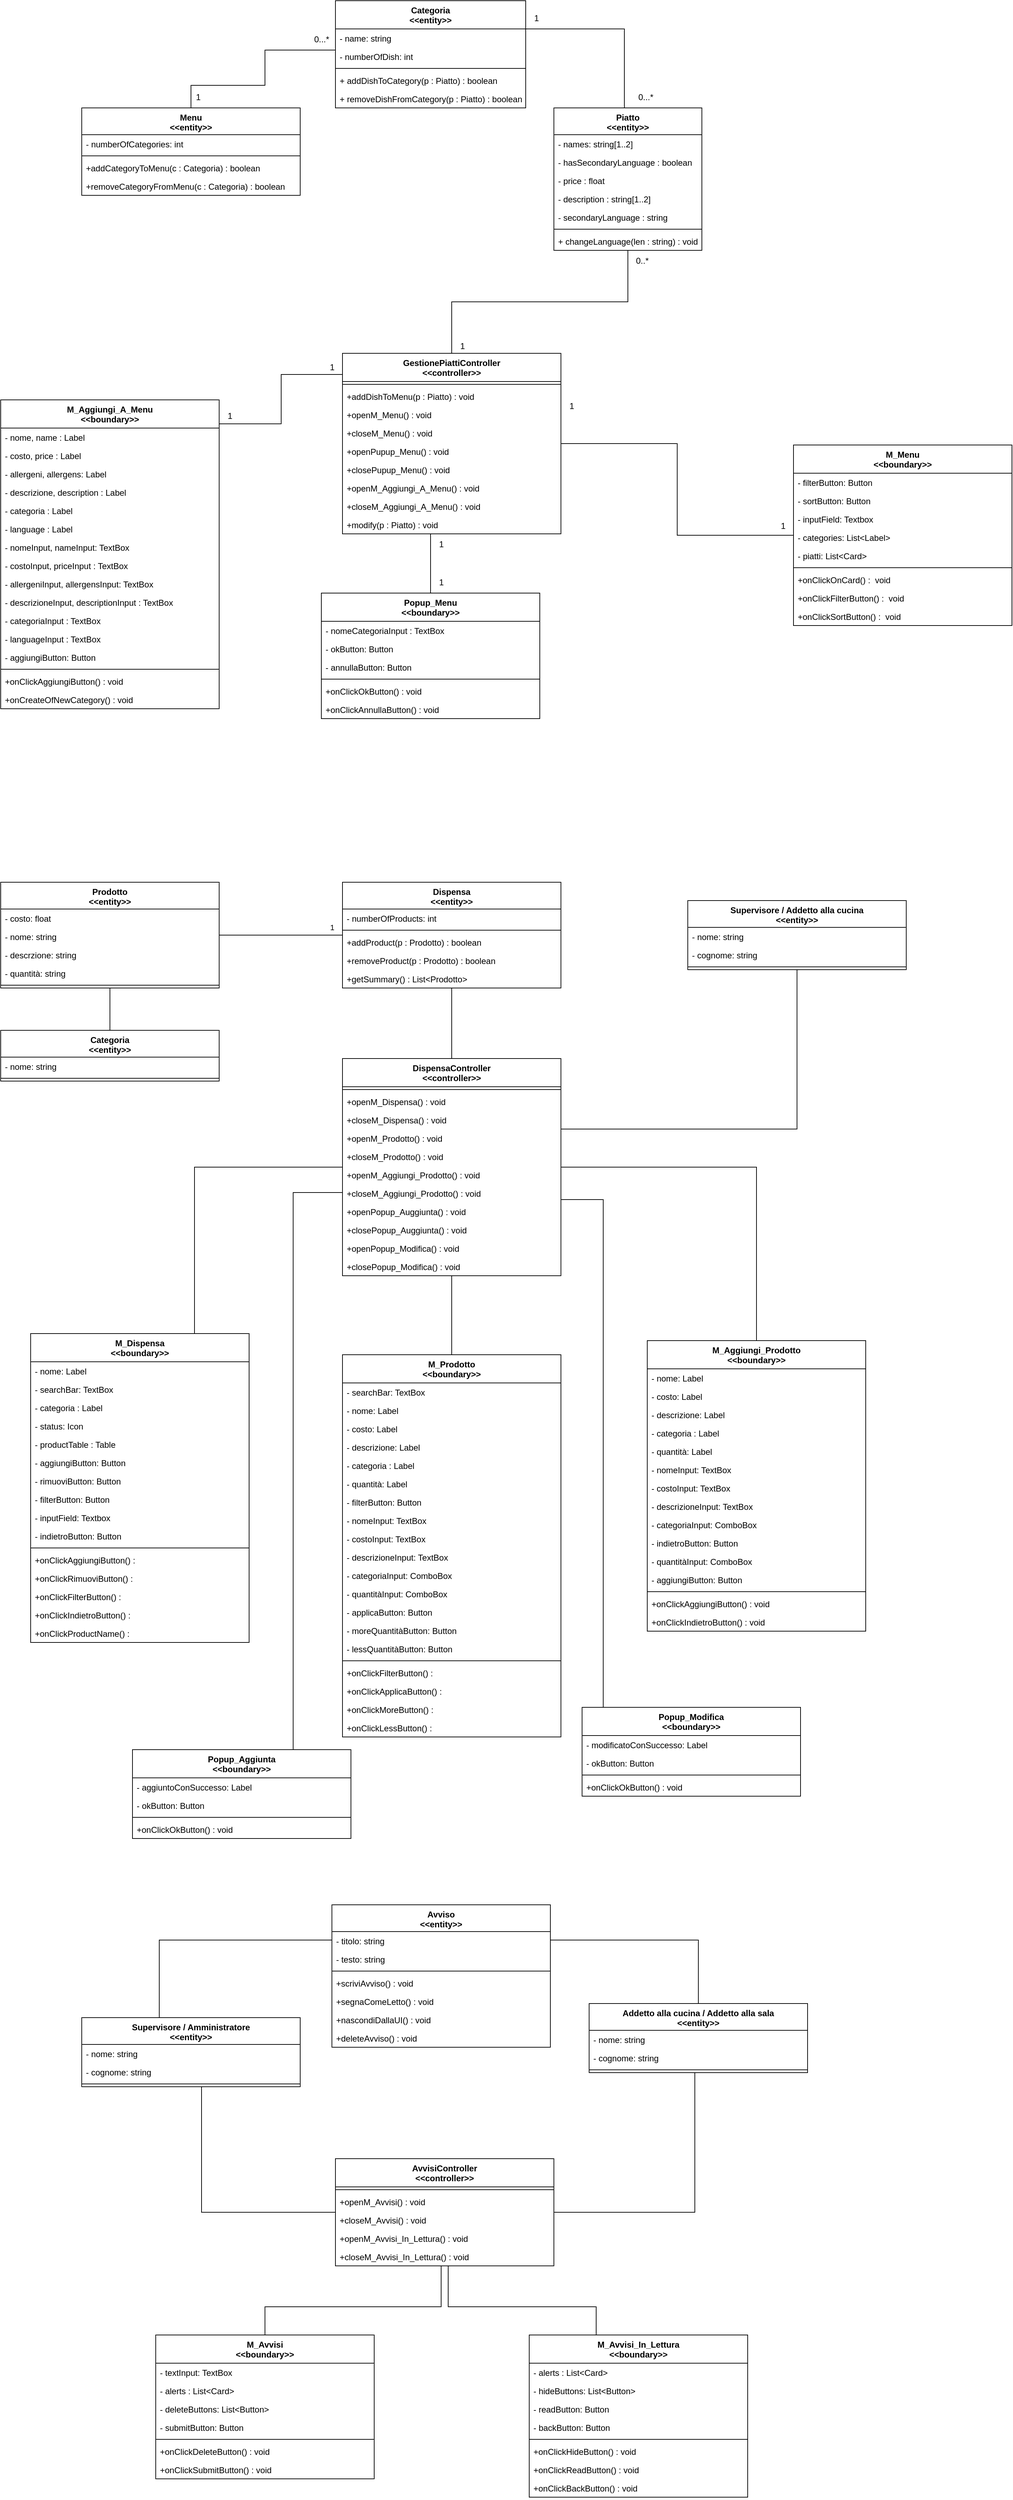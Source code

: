 <mxfile version="20.5.3" type="device"><diagram id="C5RBs43oDa-KdzZeNtuy" name="Page-1"><mxGraphModel dx="2249" dy="764" grid="1" gridSize="10" guides="1" tooltips="1" connect="1" arrows="1" fold="1" page="1" pageScale="1" pageWidth="827" pageHeight="1169" math="0" shadow="0"><root><mxCell id="WIyWlLk6GJQsqaUBKTNV-0"/><mxCell id="WIyWlLk6GJQsqaUBKTNV-1" parent="WIyWlLk6GJQsqaUBKTNV-0"/><mxCell id="4dgn8eF1EiD8ziBLVxR2-17" value="Menu&#10;&lt;&lt;entity&gt;&gt;" style="swimlane;fontStyle=1;align=center;verticalAlign=top;childLayout=stackLayout;horizontal=1;startSize=38;horizontalStack=0;resizeParent=1;resizeParentMax=0;resizeLast=0;collapsible=1;marginBottom=0;" parent="WIyWlLk6GJQsqaUBKTNV-1" vertex="1"><mxGeometry x="-640" y="202" width="310" height="124" as="geometry"/></mxCell><mxCell id="4dgn8eF1EiD8ziBLVxR2-64" value="- numberOfCategories: int" style="text;strokeColor=none;fillColor=none;align=left;verticalAlign=top;spacingLeft=4;spacingRight=4;overflow=hidden;rotatable=0;points=[[0,0.5],[1,0.5]];portConstraint=eastwest;" parent="4dgn8eF1EiD8ziBLVxR2-17" vertex="1"><mxGeometry y="38" width="310" height="26" as="geometry"/></mxCell><mxCell id="4dgn8eF1EiD8ziBLVxR2-19" value="" style="line;strokeWidth=1;fillColor=none;align=left;verticalAlign=middle;spacingTop=-1;spacingLeft=3;spacingRight=3;rotatable=0;labelPosition=right;points=[];portConstraint=eastwest;strokeColor=inherit;" parent="4dgn8eF1EiD8ziBLVxR2-17" vertex="1"><mxGeometry y="64" width="310" height="8" as="geometry"/></mxCell><mxCell id="4dgn8eF1EiD8ziBLVxR2-20" value="+addCategoryToMenu(c : Categoria) : boolean&#10;" style="text;strokeColor=none;fillColor=none;align=left;verticalAlign=top;spacingLeft=4;spacingRight=4;overflow=hidden;rotatable=0;points=[[0,0.5],[1,0.5]];portConstraint=eastwest;" parent="4dgn8eF1EiD8ziBLVxR2-17" vertex="1"><mxGeometry y="72" width="310" height="26" as="geometry"/></mxCell><mxCell id="4dgn8eF1EiD8ziBLVxR2-38" value="+removeCategoryFromMenu(c : Categoria) : boolean&#10;" style="text;strokeColor=none;fillColor=none;align=left;verticalAlign=top;spacingLeft=4;spacingRight=4;overflow=hidden;rotatable=0;points=[[0,0.5],[1,0.5]];portConstraint=eastwest;" parent="4dgn8eF1EiD8ziBLVxR2-17" vertex="1"><mxGeometry y="98" width="310" height="26" as="geometry"/></mxCell><mxCell id="4dgn8eF1EiD8ziBLVxR2-21" value="Categoria&#10;&lt;&lt;entity&gt;&gt;" style="swimlane;fontStyle=1;align=center;verticalAlign=top;childLayout=stackLayout;horizontal=1;startSize=40;horizontalStack=0;resizeParent=1;resizeParentMax=0;resizeLast=0;collapsible=1;marginBottom=0;" parent="WIyWlLk6GJQsqaUBKTNV-1" vertex="1"><mxGeometry x="-280" y="50" width="270" height="152" as="geometry"/></mxCell><mxCell id="4dgn8eF1EiD8ziBLVxR2-22" value="- name: string" style="text;strokeColor=none;fillColor=none;align=left;verticalAlign=top;spacingLeft=4;spacingRight=4;overflow=hidden;rotatable=0;points=[[0,0.5],[1,0.5]];portConstraint=eastwest;" parent="4dgn8eF1EiD8ziBLVxR2-21" vertex="1"><mxGeometry y="40" width="270" height="26" as="geometry"/></mxCell><mxCell id="4dgn8eF1EiD8ziBLVxR2-42" value="- numberOfDish: int" style="text;strokeColor=none;fillColor=none;align=left;verticalAlign=top;spacingLeft=4;spacingRight=4;overflow=hidden;rotatable=0;points=[[0,0.5],[1,0.5]];portConstraint=eastwest;" parent="4dgn8eF1EiD8ziBLVxR2-21" vertex="1"><mxGeometry y="66" width="270" height="26" as="geometry"/></mxCell><mxCell id="4dgn8eF1EiD8ziBLVxR2-23" value="" style="line;strokeWidth=1;fillColor=none;align=left;verticalAlign=middle;spacingTop=-1;spacingLeft=3;spacingRight=3;rotatable=0;labelPosition=right;points=[];portConstraint=eastwest;strokeColor=inherit;" parent="4dgn8eF1EiD8ziBLVxR2-21" vertex="1"><mxGeometry y="92" width="270" height="8" as="geometry"/></mxCell><mxCell id="4dgn8eF1EiD8ziBLVxR2-24" value="+ addDishToCategory(p : Piatto) : boolean" style="text;strokeColor=none;fillColor=none;align=left;verticalAlign=top;spacingLeft=4;spacingRight=4;overflow=hidden;rotatable=0;points=[[0,0.5],[1,0.5]];portConstraint=eastwest;" parent="4dgn8eF1EiD8ziBLVxR2-21" vertex="1"><mxGeometry y="100" width="270" height="26" as="geometry"/></mxCell><mxCell id="4dgn8eF1EiD8ziBLVxR2-39" value="+ removeDishFromCategory(p : Piatto) : boolean" style="text;strokeColor=none;fillColor=none;align=left;verticalAlign=top;spacingLeft=4;spacingRight=4;overflow=hidden;rotatable=0;points=[[0,0.5],[1,0.5]];portConstraint=eastwest;" parent="4dgn8eF1EiD8ziBLVxR2-21" vertex="1"><mxGeometry y="126" width="270" height="26" as="geometry"/></mxCell><mxCell id="4dgn8eF1EiD8ziBLVxR2-25" value="Piatto&#10;&lt;&lt;entity&gt;&gt;" style="swimlane;fontStyle=1;align=center;verticalAlign=top;childLayout=stackLayout;horizontal=1;startSize=38;horizontalStack=0;resizeParent=1;resizeParentMax=0;resizeLast=0;collapsible=1;marginBottom=0;" parent="WIyWlLk6GJQsqaUBKTNV-1" vertex="1"><mxGeometry x="30" y="202" width="210" height="202" as="geometry"/></mxCell><mxCell id="4dgn8eF1EiD8ziBLVxR2-26" value="- names: string[1..2]" style="text;strokeColor=none;fillColor=none;align=left;verticalAlign=top;spacingLeft=4;spacingRight=4;overflow=hidden;rotatable=0;points=[[0,0.5],[1,0.5]];portConstraint=eastwest;" parent="4dgn8eF1EiD8ziBLVxR2-25" vertex="1"><mxGeometry y="38" width="210" height="26" as="geometry"/></mxCell><mxCell id="4dgn8eF1EiD8ziBLVxR2-29" value="- hasSecondaryLanguage : boolean" style="text;strokeColor=none;fillColor=none;align=left;verticalAlign=top;spacingLeft=4;spacingRight=4;overflow=hidden;rotatable=0;points=[[0,0.5],[1,0.5]];portConstraint=eastwest;" parent="4dgn8eF1EiD8ziBLVxR2-25" vertex="1"><mxGeometry y="64" width="210" height="26" as="geometry"/></mxCell><mxCell id="4dgn8eF1EiD8ziBLVxR2-30" value="- price : float" style="text;strokeColor=none;fillColor=none;align=left;verticalAlign=top;spacingLeft=4;spacingRight=4;overflow=hidden;rotatable=0;points=[[0,0.5],[1,0.5]];portConstraint=eastwest;" parent="4dgn8eF1EiD8ziBLVxR2-25" vertex="1"><mxGeometry y="90" width="210" height="26" as="geometry"/></mxCell><mxCell id="4dgn8eF1EiD8ziBLVxR2-31" value="- description : string[1..2]" style="text;strokeColor=none;fillColor=none;align=left;verticalAlign=top;spacingLeft=4;spacingRight=4;overflow=hidden;rotatable=0;points=[[0,0.5],[1,0.5]];portConstraint=eastwest;" parent="4dgn8eF1EiD8ziBLVxR2-25" vertex="1"><mxGeometry y="116" width="210" height="26" as="geometry"/></mxCell><mxCell id="4dgn8eF1EiD8ziBLVxR2-41" value="- secondaryLanguage : string" style="text;strokeColor=none;fillColor=none;align=left;verticalAlign=top;spacingLeft=4;spacingRight=4;overflow=hidden;rotatable=0;points=[[0,0.5],[1,0.5]];portConstraint=eastwest;" parent="4dgn8eF1EiD8ziBLVxR2-25" vertex="1"><mxGeometry y="142" width="210" height="26" as="geometry"/></mxCell><mxCell id="4dgn8eF1EiD8ziBLVxR2-27" value="" style="line;strokeWidth=1;fillColor=none;align=left;verticalAlign=middle;spacingTop=-1;spacingLeft=3;spacingRight=3;rotatable=0;labelPosition=right;points=[];portConstraint=eastwest;strokeColor=inherit;" parent="4dgn8eF1EiD8ziBLVxR2-25" vertex="1"><mxGeometry y="168" width="210" height="8" as="geometry"/></mxCell><mxCell id="4dgn8eF1EiD8ziBLVxR2-40" value="+ changeLanguage(len : string) : void" style="text;strokeColor=none;fillColor=none;align=left;verticalAlign=top;spacingLeft=4;spacingRight=4;overflow=hidden;rotatable=0;points=[[0,0.5],[1,0.5]];portConstraint=eastwest;" parent="4dgn8eF1EiD8ziBLVxR2-25" vertex="1"><mxGeometry y="176" width="210" height="26" as="geometry"/></mxCell><mxCell id="4dgn8eF1EiD8ziBLVxR2-43" value="1" style="text;html=1;align=center;verticalAlign=middle;resizable=0;points=[];autosize=1;strokeColor=none;fillColor=none;" parent="WIyWlLk6GJQsqaUBKTNV-1" vertex="1"><mxGeometry x="-490" y="172" width="30" height="30" as="geometry"/></mxCell><mxCell id="4dgn8eF1EiD8ziBLVxR2-44" value="0...*" style="text;html=1;align=center;verticalAlign=middle;resizable=0;points=[];autosize=1;strokeColor=none;fillColor=none;" parent="WIyWlLk6GJQsqaUBKTNV-1" vertex="1"><mxGeometry x="-320" y="90" width="40" height="30" as="geometry"/></mxCell><mxCell id="4dgn8eF1EiD8ziBLVxR2-45" value="1" style="text;html=1;align=center;verticalAlign=middle;resizable=0;points=[];autosize=1;strokeColor=none;fillColor=none;" parent="WIyWlLk6GJQsqaUBKTNV-1" vertex="1"><mxGeometry x="-10" y="60" width="30" height="30" as="geometry"/></mxCell><mxCell id="4dgn8eF1EiD8ziBLVxR2-47" value="0...*" style="text;html=1;align=center;verticalAlign=middle;resizable=0;points=[];autosize=1;strokeColor=none;fillColor=none;" parent="WIyWlLk6GJQsqaUBKTNV-1" vertex="1"><mxGeometry x="140" y="172" width="40" height="30" as="geometry"/></mxCell><mxCell id="4dgn8eF1EiD8ziBLVxR2-56" value="GestionePiattiController&#10;&lt;&lt;controller&gt;&gt;" style="swimlane;fontStyle=1;align=center;verticalAlign=top;childLayout=stackLayout;horizontal=1;startSize=40;horizontalStack=0;resizeParent=1;resizeParentMax=0;resizeLast=0;collapsible=1;marginBottom=0;" parent="WIyWlLk6GJQsqaUBKTNV-1" vertex="1"><mxGeometry x="-270" y="550" width="310" height="256" as="geometry"/></mxCell><mxCell id="4dgn8eF1EiD8ziBLVxR2-58" value="" style="line;strokeWidth=1;fillColor=none;align=left;verticalAlign=middle;spacingTop=-1;spacingLeft=3;spacingRight=3;rotatable=0;labelPosition=right;points=[];portConstraint=eastwest;strokeColor=inherit;" parent="4dgn8eF1EiD8ziBLVxR2-56" vertex="1"><mxGeometry y="40" width="310" height="8" as="geometry"/></mxCell><mxCell id="4dgn8eF1EiD8ziBLVxR2-60" value="+addDishToMenu(p : Piatto) : void&#10;" style="text;strokeColor=none;fillColor=none;align=left;verticalAlign=top;spacingLeft=4;spacingRight=4;overflow=hidden;rotatable=0;points=[[0,0.5],[1,0.5]];portConstraint=eastwest;" parent="4dgn8eF1EiD8ziBLVxR2-56" vertex="1"><mxGeometry y="48" width="310" height="26" as="geometry"/></mxCell><mxCell id="4dgn8eF1EiD8ziBLVxR2-141" value="+openM_Menu() : void &#10;" style="text;strokeColor=none;fillColor=none;align=left;verticalAlign=top;spacingLeft=4;spacingRight=4;overflow=hidden;rotatable=0;points=[[0,0.5],[1,0.5]];portConstraint=eastwest;" parent="4dgn8eF1EiD8ziBLVxR2-56" vertex="1"><mxGeometry y="74" width="310" height="26" as="geometry"/></mxCell><mxCell id="4dgn8eF1EiD8ziBLVxR2-186" value="+closeM_Menu() : void &#10;" style="text;strokeColor=none;fillColor=none;align=left;verticalAlign=top;spacingLeft=4;spacingRight=4;overflow=hidden;rotatable=0;points=[[0,0.5],[1,0.5]];portConstraint=eastwest;" parent="4dgn8eF1EiD8ziBLVxR2-56" vertex="1"><mxGeometry y="100" width="310" height="26" as="geometry"/></mxCell><mxCell id="4dgn8eF1EiD8ziBLVxR2-142" value="+openPupup_Menu() : void &#10;" style="text;strokeColor=none;fillColor=none;align=left;verticalAlign=top;spacingLeft=4;spacingRight=4;overflow=hidden;rotatable=0;points=[[0,0.5],[1,0.5]];portConstraint=eastwest;" parent="4dgn8eF1EiD8ziBLVxR2-56" vertex="1"><mxGeometry y="126" width="310" height="26" as="geometry"/></mxCell><mxCell id="4dgn8eF1EiD8ziBLVxR2-188" value="+closePupup_Menu() : void &#10;" style="text;strokeColor=none;fillColor=none;align=left;verticalAlign=top;spacingLeft=4;spacingRight=4;overflow=hidden;rotatable=0;points=[[0,0.5],[1,0.5]];portConstraint=eastwest;" parent="4dgn8eF1EiD8ziBLVxR2-56" vertex="1"><mxGeometry y="152" width="310" height="26" as="geometry"/></mxCell><mxCell id="4dgn8eF1EiD8ziBLVxR2-145" value="+openM_Aggiungi_A_Menu() : void &#10;" style="text;strokeColor=none;fillColor=none;align=left;verticalAlign=top;spacingLeft=4;spacingRight=4;overflow=hidden;rotatable=0;points=[[0,0.5],[1,0.5]];portConstraint=eastwest;" parent="4dgn8eF1EiD8ziBLVxR2-56" vertex="1"><mxGeometry y="178" width="310" height="26" as="geometry"/></mxCell><mxCell id="4dgn8eF1EiD8ziBLVxR2-189" value="+closeM_Aggiungi_A_Menu() : void &#10;" style="text;strokeColor=none;fillColor=none;align=left;verticalAlign=top;spacingLeft=4;spacingRight=4;overflow=hidden;rotatable=0;points=[[0,0.5],[1,0.5]];portConstraint=eastwest;" parent="4dgn8eF1EiD8ziBLVxR2-56" vertex="1"><mxGeometry y="204" width="310" height="26" as="geometry"/></mxCell><mxCell id="4dgn8eF1EiD8ziBLVxR2-143" value="+modify(p : Piatto) : void&#10;" style="text;strokeColor=none;fillColor=none;align=left;verticalAlign=top;spacingLeft=4;spacingRight=4;overflow=hidden;rotatable=0;points=[[0,0.5],[1,0.5]];portConstraint=eastwest;" parent="4dgn8eF1EiD8ziBLVxR2-56" vertex="1"><mxGeometry y="230" width="310" height="26" as="geometry"/></mxCell><mxCell id="4dgn8eF1EiD8ziBLVxR2-61" value="M_Aggiungi_A_Menu&#10;&lt;&lt;boundary&gt;&gt;" style="swimlane;fontStyle=1;align=center;verticalAlign=top;childLayout=stackLayout;horizontal=1;startSize=40;horizontalStack=0;resizeParent=1;resizeParentMax=0;resizeLast=0;collapsible=1;marginBottom=0;" parent="WIyWlLk6GJQsqaUBKTNV-1" vertex="1"><mxGeometry x="-755" y="616" width="310" height="438" as="geometry"/></mxCell><mxCell id="4dgn8eF1EiD8ziBLVxR2-18" value="- nome, name : Label" style="text;strokeColor=none;fillColor=none;align=left;verticalAlign=top;spacingLeft=4;spacingRight=4;overflow=hidden;rotatable=0;points=[[0,0.5],[1,0.5]];portConstraint=eastwest;" parent="4dgn8eF1EiD8ziBLVxR2-61" vertex="1"><mxGeometry y="40" width="310" height="26" as="geometry"/></mxCell><mxCell id="4dgn8eF1EiD8ziBLVxR2-65" value="- costo, price : Label" style="text;strokeColor=none;fillColor=none;align=left;verticalAlign=top;spacingLeft=4;spacingRight=4;overflow=hidden;rotatable=0;points=[[0,0.5],[1,0.5]];portConstraint=eastwest;" parent="4dgn8eF1EiD8ziBLVxR2-61" vertex="1"><mxGeometry y="66" width="310" height="26" as="geometry"/></mxCell><mxCell id="4dgn8eF1EiD8ziBLVxR2-66" value="- allergeni, allergens: Label" style="text;strokeColor=none;fillColor=none;align=left;verticalAlign=top;spacingLeft=4;spacingRight=4;overflow=hidden;rotatable=0;points=[[0,0.5],[1,0.5]];portConstraint=eastwest;" parent="4dgn8eF1EiD8ziBLVxR2-61" vertex="1"><mxGeometry y="92" width="310" height="26" as="geometry"/></mxCell><mxCell id="4dgn8eF1EiD8ziBLVxR2-67" value="- descrizione, description : Label" style="text;strokeColor=none;fillColor=none;align=left;verticalAlign=top;spacingLeft=4;spacingRight=4;overflow=hidden;rotatable=0;points=[[0,0.5],[1,0.5]];portConstraint=eastwest;" parent="4dgn8eF1EiD8ziBLVxR2-61" vertex="1"><mxGeometry y="118" width="310" height="26" as="geometry"/></mxCell><mxCell id="4dgn8eF1EiD8ziBLVxR2-68" value="- categoria : Label" style="text;strokeColor=none;fillColor=none;align=left;verticalAlign=top;spacingLeft=4;spacingRight=4;overflow=hidden;rotatable=0;points=[[0,0.5],[1,0.5]];portConstraint=eastwest;" parent="4dgn8eF1EiD8ziBLVxR2-61" vertex="1"><mxGeometry y="144" width="310" height="26" as="geometry"/></mxCell><mxCell id="4dgn8eF1EiD8ziBLVxR2-69" value="- language : Label" style="text;strokeColor=none;fillColor=none;align=left;verticalAlign=top;spacingLeft=4;spacingRight=4;overflow=hidden;rotatable=0;points=[[0,0.5],[1,0.5]];portConstraint=eastwest;" parent="4dgn8eF1EiD8ziBLVxR2-61" vertex="1"><mxGeometry y="170" width="310" height="26" as="geometry"/></mxCell><mxCell id="4dgn8eF1EiD8ziBLVxR2-70" value="- nomeInput, nameInput: TextBox" style="text;strokeColor=none;fillColor=none;align=left;verticalAlign=top;spacingLeft=4;spacingRight=4;overflow=hidden;rotatable=0;points=[[0,0.5],[1,0.5]];portConstraint=eastwest;" parent="4dgn8eF1EiD8ziBLVxR2-61" vertex="1"><mxGeometry y="196" width="310" height="26" as="geometry"/></mxCell><mxCell id="4dgn8eF1EiD8ziBLVxR2-75" value="- costoInput, priceInput : TextBox" style="text;strokeColor=none;fillColor=none;align=left;verticalAlign=top;spacingLeft=4;spacingRight=4;overflow=hidden;rotatable=0;points=[[0,0.5],[1,0.5]];portConstraint=eastwest;" parent="4dgn8eF1EiD8ziBLVxR2-61" vertex="1"><mxGeometry y="222" width="310" height="26" as="geometry"/></mxCell><mxCell id="4dgn8eF1EiD8ziBLVxR2-76" value="- allergeniInput, allergensInput: TextBox" style="text;strokeColor=none;fillColor=none;align=left;verticalAlign=top;spacingLeft=4;spacingRight=4;overflow=hidden;rotatable=0;points=[[0,0.5],[1,0.5]];portConstraint=eastwest;" parent="4dgn8eF1EiD8ziBLVxR2-61" vertex="1"><mxGeometry y="248" width="310" height="26" as="geometry"/></mxCell><mxCell id="4dgn8eF1EiD8ziBLVxR2-77" value="- descrizioneInput, descriptionInput : TextBox" style="text;strokeColor=none;fillColor=none;align=left;verticalAlign=top;spacingLeft=4;spacingRight=4;overflow=hidden;rotatable=0;points=[[0,0.5],[1,0.5]];portConstraint=eastwest;" parent="4dgn8eF1EiD8ziBLVxR2-61" vertex="1"><mxGeometry y="274" width="310" height="26" as="geometry"/></mxCell><mxCell id="4dgn8eF1EiD8ziBLVxR2-78" value="- categoriaInput : TextBox" style="text;strokeColor=none;fillColor=none;align=left;verticalAlign=top;spacingLeft=4;spacingRight=4;overflow=hidden;rotatable=0;points=[[0,0.5],[1,0.5]];portConstraint=eastwest;" parent="4dgn8eF1EiD8ziBLVxR2-61" vertex="1"><mxGeometry y="300" width="310" height="26" as="geometry"/></mxCell><mxCell id="4dgn8eF1EiD8ziBLVxR2-79" value="- languageInput : TextBox" style="text;strokeColor=none;fillColor=none;align=left;verticalAlign=top;spacingLeft=4;spacingRight=4;overflow=hidden;rotatable=0;points=[[0,0.5],[1,0.5]];portConstraint=eastwest;" parent="4dgn8eF1EiD8ziBLVxR2-61" vertex="1"><mxGeometry y="326" width="310" height="26" as="geometry"/></mxCell><mxCell id="4dgn8eF1EiD8ziBLVxR2-80" value="- aggiungiButton: Button" style="text;strokeColor=none;fillColor=none;align=left;verticalAlign=top;spacingLeft=4;spacingRight=4;overflow=hidden;rotatable=0;points=[[0,0.5],[1,0.5]];portConstraint=eastwest;" parent="4dgn8eF1EiD8ziBLVxR2-61" vertex="1"><mxGeometry y="352" width="310" height="26" as="geometry"/></mxCell><mxCell id="4dgn8eF1EiD8ziBLVxR2-62" value="" style="line;strokeWidth=1;fillColor=none;align=left;verticalAlign=middle;spacingTop=-1;spacingLeft=3;spacingRight=3;rotatable=0;labelPosition=right;points=[];portConstraint=eastwest;strokeColor=inherit;" parent="4dgn8eF1EiD8ziBLVxR2-61" vertex="1"><mxGeometry y="378" width="310" height="8" as="geometry"/></mxCell><mxCell id="4dgn8eF1EiD8ziBLVxR2-179" value="+onClickAggiungiButton() : void &#10;" style="text;strokeColor=none;fillColor=none;align=left;verticalAlign=top;spacingLeft=4;spacingRight=4;overflow=hidden;rotatable=0;points=[[0,0.5],[1,0.5]];portConstraint=eastwest;" parent="4dgn8eF1EiD8ziBLVxR2-61" vertex="1"><mxGeometry y="386" width="310" height="26" as="geometry"/></mxCell><mxCell id="4dgn8eF1EiD8ziBLVxR2-104" value="+onCreateOfNewCategory() : void" style="text;strokeColor=none;fillColor=none;align=left;verticalAlign=top;spacingLeft=4;spacingRight=4;overflow=hidden;rotatable=0;points=[[0,0.5],[1,0.5]];portConstraint=eastwest;" parent="4dgn8eF1EiD8ziBLVxR2-61" vertex="1"><mxGeometry y="412" width="310" height="26" as="geometry"/></mxCell><mxCell id="4dgn8eF1EiD8ziBLVxR2-81" value="Popup_Menu&#10;&lt;&lt;boundary&gt;&gt;" style="swimlane;fontStyle=1;align=center;verticalAlign=top;childLayout=stackLayout;horizontal=1;startSize=40;horizontalStack=0;resizeParent=1;resizeParentMax=0;resizeLast=0;collapsible=1;marginBottom=0;" parent="WIyWlLk6GJQsqaUBKTNV-1" vertex="1"><mxGeometry x="-300" y="890" width="310" height="178" as="geometry"/></mxCell><mxCell id="4dgn8eF1EiD8ziBLVxR2-92" value="- nomeCategoriaInput : TextBox" style="text;strokeColor=none;fillColor=none;align=left;verticalAlign=top;spacingLeft=4;spacingRight=4;overflow=hidden;rotatable=0;points=[[0,0.5],[1,0.5]];portConstraint=eastwest;" parent="4dgn8eF1EiD8ziBLVxR2-81" vertex="1"><mxGeometry y="40" width="310" height="26" as="geometry"/></mxCell><mxCell id="4dgn8eF1EiD8ziBLVxR2-94" value="- okButton: Button" style="text;strokeColor=none;fillColor=none;align=left;verticalAlign=top;spacingLeft=4;spacingRight=4;overflow=hidden;rotatable=0;points=[[0,0.5],[1,0.5]];portConstraint=eastwest;" parent="4dgn8eF1EiD8ziBLVxR2-81" vertex="1"><mxGeometry y="66" width="310" height="26" as="geometry"/></mxCell><mxCell id="4dgn8eF1EiD8ziBLVxR2-102" value="- annullaButton: Button" style="text;strokeColor=none;fillColor=none;align=left;verticalAlign=top;spacingLeft=4;spacingRight=4;overflow=hidden;rotatable=0;points=[[0,0.5],[1,0.5]];portConstraint=eastwest;" parent="4dgn8eF1EiD8ziBLVxR2-81" vertex="1"><mxGeometry y="92" width="310" height="26" as="geometry"/></mxCell><mxCell id="4dgn8eF1EiD8ziBLVxR2-95" value="" style="line;strokeWidth=1;fillColor=none;align=left;verticalAlign=middle;spacingTop=-1;spacingLeft=3;spacingRight=3;rotatable=0;labelPosition=right;points=[];portConstraint=eastwest;strokeColor=inherit;" parent="4dgn8eF1EiD8ziBLVxR2-81" vertex="1"><mxGeometry y="118" width="310" height="8" as="geometry"/></mxCell><mxCell id="4dgn8eF1EiD8ziBLVxR2-96" value="+onClickOkButton() : void &#10;" style="text;strokeColor=none;fillColor=none;align=left;verticalAlign=top;spacingLeft=4;spacingRight=4;overflow=hidden;rotatable=0;points=[[0,0.5],[1,0.5]];portConstraint=eastwest;" parent="4dgn8eF1EiD8ziBLVxR2-81" vertex="1"><mxGeometry y="126" width="310" height="26" as="geometry"/></mxCell><mxCell id="4dgn8eF1EiD8ziBLVxR2-103" value="+onClickAnnullaButton() : void&#10;" style="text;strokeColor=none;fillColor=none;align=left;verticalAlign=top;spacingLeft=4;spacingRight=4;overflow=hidden;rotatable=0;points=[[0,0.5],[1,0.5]];portConstraint=eastwest;" parent="4dgn8eF1EiD8ziBLVxR2-81" vertex="1"><mxGeometry y="152" width="310" height="26" as="geometry"/></mxCell><mxCell id="4dgn8eF1EiD8ziBLVxR2-112" value="M_Menu&#10;&lt;&lt;boundary&gt;&gt;" style="swimlane;fontStyle=1;align=center;verticalAlign=top;childLayout=stackLayout;horizontal=1;startSize=40;horizontalStack=0;resizeParent=1;resizeParentMax=0;resizeLast=0;collapsible=1;marginBottom=0;" parent="WIyWlLk6GJQsqaUBKTNV-1" vertex="1"><mxGeometry x="370" y="680" width="310" height="256" as="geometry"/></mxCell><mxCell id="4dgn8eF1EiD8ziBLVxR2-113" value="- filterButton: Button" style="text;strokeColor=none;fillColor=none;align=left;verticalAlign=top;spacingLeft=4;spacingRight=4;overflow=hidden;rotatable=0;points=[[0,0.5],[1,0.5]];portConstraint=eastwest;" parent="4dgn8eF1EiD8ziBLVxR2-112" vertex="1"><mxGeometry y="40" width="310" height="26" as="geometry"/></mxCell><mxCell id="4dgn8eF1EiD8ziBLVxR2-114" value="- sortButton: Button" style="text;strokeColor=none;fillColor=none;align=left;verticalAlign=top;spacingLeft=4;spacingRight=4;overflow=hidden;rotatable=0;points=[[0,0.5],[1,0.5]];portConstraint=eastwest;" parent="4dgn8eF1EiD8ziBLVxR2-112" vertex="1"><mxGeometry y="66" width="310" height="26" as="geometry"/></mxCell><mxCell id="4dgn8eF1EiD8ziBLVxR2-115" value="- inputField: Textbox" style="text;strokeColor=none;fillColor=none;align=left;verticalAlign=top;spacingLeft=4;spacingRight=4;overflow=hidden;rotatable=0;points=[[0,0.5],[1,0.5]];portConstraint=eastwest;" parent="4dgn8eF1EiD8ziBLVxR2-112" vertex="1"><mxGeometry y="92" width="310" height="26" as="geometry"/></mxCell><mxCell id="4dgn8eF1EiD8ziBLVxR2-119" value="- categories: List&lt;Label&gt;" style="text;strokeColor=none;fillColor=none;align=left;verticalAlign=top;spacingLeft=4;spacingRight=4;overflow=hidden;rotatable=0;points=[[0,0.5],[1,0.5]];portConstraint=eastwest;" parent="4dgn8eF1EiD8ziBLVxR2-112" vertex="1"><mxGeometry y="118" width="310" height="26" as="geometry"/></mxCell><mxCell id="4dgn8eF1EiD8ziBLVxR2-120" value="- piatti: List&lt;Card&gt;" style="text;strokeColor=none;fillColor=none;align=left;verticalAlign=top;spacingLeft=4;spacingRight=4;overflow=hidden;rotatable=0;points=[[0,0.5],[1,0.5]];portConstraint=eastwest;" parent="4dgn8eF1EiD8ziBLVxR2-112" vertex="1"><mxGeometry y="144" width="310" height="26" as="geometry"/></mxCell><mxCell id="4dgn8eF1EiD8ziBLVxR2-116" value="" style="line;strokeWidth=1;fillColor=none;align=left;verticalAlign=middle;spacingTop=-1;spacingLeft=3;spacingRight=3;rotatable=0;labelPosition=right;points=[];portConstraint=eastwest;strokeColor=inherit;" parent="4dgn8eF1EiD8ziBLVxR2-112" vertex="1"><mxGeometry y="170" width="310" height="8" as="geometry"/></mxCell><mxCell id="4dgn8eF1EiD8ziBLVxR2-117" value="+onClickOnCard() :  void&#10;" style="text;strokeColor=none;fillColor=none;align=left;verticalAlign=top;spacingLeft=4;spacingRight=4;overflow=hidden;rotatable=0;points=[[0,0.5],[1,0.5]];portConstraint=eastwest;" parent="4dgn8eF1EiD8ziBLVxR2-112" vertex="1"><mxGeometry y="178" width="310" height="26" as="geometry"/></mxCell><mxCell id="4dgn8eF1EiD8ziBLVxR2-118" value="+onClickFilterButton() :  void&#10;" style="text;strokeColor=none;fillColor=none;align=left;verticalAlign=top;spacingLeft=4;spacingRight=4;overflow=hidden;rotatable=0;points=[[0,0.5],[1,0.5]];portConstraint=eastwest;" parent="4dgn8eF1EiD8ziBLVxR2-112" vertex="1"><mxGeometry y="204" width="310" height="26" as="geometry"/></mxCell><mxCell id="4dgn8eF1EiD8ziBLVxR2-121" value="+onClickSortButton() :  void&#10;" style="text;strokeColor=none;fillColor=none;align=left;verticalAlign=top;spacingLeft=4;spacingRight=4;overflow=hidden;rotatable=0;points=[[0,0.5],[1,0.5]];portConstraint=eastwest;" parent="4dgn8eF1EiD8ziBLVxR2-112" vertex="1"><mxGeometry y="230" width="310" height="26" as="geometry"/></mxCell><mxCell id="4dgn8eF1EiD8ziBLVxR2-123" value="" style="endArrow=none;html=1;edgeStyle=orthogonalEdgeStyle;rounded=0;" parent="WIyWlLk6GJQsqaUBKTNV-1" source="4dgn8eF1EiD8ziBLVxR2-56" target="4dgn8eF1EiD8ziBLVxR2-112" edge="1"><mxGeometry relative="1" as="geometry"><mxPoint x="-40" y="670" as="sourcePoint"/><mxPoint x="120" y="670" as="targetPoint"/></mxGeometry></mxCell><mxCell id="4dgn8eF1EiD8ziBLVxR2-126" value="" style="endArrow=none;html=1;edgeStyle=orthogonalEdgeStyle;rounded=0;" parent="WIyWlLk6GJQsqaUBKTNV-1" source="4dgn8eF1EiD8ziBLVxR2-56" target="4dgn8eF1EiD8ziBLVxR2-25" edge="1"><mxGeometry relative="1" as="geometry"><mxPoint x="50" y="590" as="sourcePoint"/><mxPoint x="265" y="700" as="targetPoint"/></mxGeometry></mxCell><mxCell id="4dgn8eF1EiD8ziBLVxR2-129" value="" style="endArrow=none;html=1;edgeStyle=orthogonalEdgeStyle;rounded=0;" parent="WIyWlLk6GJQsqaUBKTNV-1" source="4dgn8eF1EiD8ziBLVxR2-25" target="4dgn8eF1EiD8ziBLVxR2-21" edge="1"><mxGeometry relative="1" as="geometry"><mxPoint x="60" y="600" as="sourcePoint"/><mxPoint x="275" y="710" as="targetPoint"/><Array as="points"><mxPoint x="130" y="90"/></Array></mxGeometry></mxCell><mxCell id="4dgn8eF1EiD8ziBLVxR2-132" value="" style="endArrow=none;html=1;edgeStyle=orthogonalEdgeStyle;rounded=0;" parent="WIyWlLk6GJQsqaUBKTNV-1" source="4dgn8eF1EiD8ziBLVxR2-21" target="4dgn8eF1EiD8ziBLVxR2-17" edge="1"><mxGeometry relative="1" as="geometry"><mxPoint x="70" y="610" as="sourcePoint"/><mxPoint x="285" y="720" as="targetPoint"/><Array as="points"><mxPoint x="-380" y="120"/><mxPoint x="-380" y="170"/><mxPoint x="-485" y="170"/></Array></mxGeometry></mxCell><mxCell id="4dgn8eF1EiD8ziBLVxR2-138" value="" style="endArrow=none;html=1;edgeStyle=orthogonalEdgeStyle;rounded=0;" parent="WIyWlLk6GJQsqaUBKTNV-1" source="4dgn8eF1EiD8ziBLVxR2-61" target="4dgn8eF1EiD8ziBLVxR2-56" edge="1"><mxGeometry relative="1" as="geometry"><mxPoint x="-470" y="560" as="sourcePoint"/><mxPoint x="-255" y="670" as="targetPoint"/><Array as="points"><mxPoint x="-357" y="650"/><mxPoint x="-357" y="580"/></Array></mxGeometry></mxCell><mxCell id="4dgn8eF1EiD8ziBLVxR2-146" value="0..*" style="text;html=1;align=center;verticalAlign=middle;resizable=0;points=[];autosize=1;strokeColor=none;fillColor=none;" parent="WIyWlLk6GJQsqaUBKTNV-1" vertex="1"><mxGeometry x="135" y="404" width="40" height="30" as="geometry"/></mxCell><mxCell id="4dgn8eF1EiD8ziBLVxR2-147" value="1" style="text;html=1;align=center;verticalAlign=middle;resizable=0;points=[];autosize=1;strokeColor=none;fillColor=none;" parent="WIyWlLk6GJQsqaUBKTNV-1" vertex="1"><mxGeometry x="-115" y="525" width="30" height="30" as="geometry"/></mxCell><mxCell id="4dgn8eF1EiD8ziBLVxR2-148" value="1" style="text;html=1;align=center;verticalAlign=middle;resizable=0;points=[];autosize=1;strokeColor=none;fillColor=none;" parent="WIyWlLk6GJQsqaUBKTNV-1" vertex="1"><mxGeometry x="-445" y="624" width="30" height="30" as="geometry"/></mxCell><mxCell id="4dgn8eF1EiD8ziBLVxR2-149" value="1" style="text;html=1;align=center;verticalAlign=middle;resizable=0;points=[];autosize=1;strokeColor=none;fillColor=none;" parent="WIyWlLk6GJQsqaUBKTNV-1" vertex="1"><mxGeometry x="-300" y="555" width="30" height="30" as="geometry"/></mxCell><mxCell id="4dgn8eF1EiD8ziBLVxR2-150" value="1" style="text;html=1;align=center;verticalAlign=middle;resizable=0;points=[];autosize=1;strokeColor=none;fillColor=none;" parent="WIyWlLk6GJQsqaUBKTNV-1" vertex="1"><mxGeometry x="40" y="610" width="30" height="30" as="geometry"/></mxCell><mxCell id="4dgn8eF1EiD8ziBLVxR2-151" value="1" style="text;html=1;align=center;verticalAlign=middle;resizable=0;points=[];autosize=1;strokeColor=none;fillColor=none;" parent="WIyWlLk6GJQsqaUBKTNV-1" vertex="1"><mxGeometry x="340" y="780" width="30" height="30" as="geometry"/></mxCell><mxCell id="4dgn8eF1EiD8ziBLVxR2-163" value="Dispensa&#10;&lt;&lt;entity&gt;&gt;" style="swimlane;fontStyle=1;align=center;verticalAlign=top;childLayout=stackLayout;horizontal=1;startSize=38;horizontalStack=0;resizeParent=1;resizeParentMax=0;resizeLast=0;collapsible=1;marginBottom=0;" parent="WIyWlLk6GJQsqaUBKTNV-1" vertex="1"><mxGeometry x="-270" y="1300" width="310" height="150" as="geometry"/></mxCell><mxCell id="4dgn8eF1EiD8ziBLVxR2-164" value="- numberOfProducts: int" style="text;strokeColor=none;fillColor=none;align=left;verticalAlign=top;spacingLeft=4;spacingRight=4;overflow=hidden;rotatable=0;points=[[0,0.5],[1,0.5]];portConstraint=eastwest;" parent="4dgn8eF1EiD8ziBLVxR2-163" vertex="1"><mxGeometry y="38" width="310" height="26" as="geometry"/></mxCell><mxCell id="4dgn8eF1EiD8ziBLVxR2-165" value="" style="line;strokeWidth=1;fillColor=none;align=left;verticalAlign=middle;spacingTop=-1;spacingLeft=3;spacingRight=3;rotatable=0;labelPosition=right;points=[];portConstraint=eastwest;strokeColor=inherit;" parent="4dgn8eF1EiD8ziBLVxR2-163" vertex="1"><mxGeometry y="64" width="310" height="8" as="geometry"/></mxCell><mxCell id="4dgn8eF1EiD8ziBLVxR2-166" value="+addProduct(p : Prodotto) : boolean&#10;" style="text;strokeColor=none;fillColor=none;align=left;verticalAlign=top;spacingLeft=4;spacingRight=4;overflow=hidden;rotatable=0;points=[[0,0.5],[1,0.5]];portConstraint=eastwest;" parent="4dgn8eF1EiD8ziBLVxR2-163" vertex="1"><mxGeometry y="72" width="310" height="26" as="geometry"/></mxCell><mxCell id="4dgn8eF1EiD8ziBLVxR2-167" value="+removeProduct(p : Prodotto) : boolean&#10;" style="text;strokeColor=none;fillColor=none;align=left;verticalAlign=top;spacingLeft=4;spacingRight=4;overflow=hidden;rotatable=0;points=[[0,0.5],[1,0.5]];portConstraint=eastwest;" parent="4dgn8eF1EiD8ziBLVxR2-163" vertex="1"><mxGeometry y="98" width="310" height="26" as="geometry"/></mxCell><mxCell id="4dgn8eF1EiD8ziBLVxR2-326" value="+getSummary() : List&lt;Prodotto&gt;&#10;" style="text;strokeColor=none;fillColor=none;align=left;verticalAlign=top;spacingLeft=4;spacingRight=4;overflow=hidden;rotatable=0;points=[[0,0.5],[1,0.5]];portConstraint=eastwest;" parent="4dgn8eF1EiD8ziBLVxR2-163" vertex="1"><mxGeometry y="124" width="310" height="26" as="geometry"/></mxCell><mxCell id="4dgn8eF1EiD8ziBLVxR2-168" value="Prodotto&#10;&lt;&lt;entity&gt;&gt;" style="swimlane;fontStyle=1;align=center;verticalAlign=top;childLayout=stackLayout;horizontal=1;startSize=38;horizontalStack=0;resizeParent=1;resizeParentMax=0;resizeLast=0;collapsible=1;marginBottom=0;" parent="WIyWlLk6GJQsqaUBKTNV-1" vertex="1"><mxGeometry x="-755" y="1300" width="310" height="150" as="geometry"/></mxCell><mxCell id="4dgn8eF1EiD8ziBLVxR2-169" value="- costo: float" style="text;strokeColor=none;fillColor=none;align=left;verticalAlign=top;spacingLeft=4;spacingRight=4;overflow=hidden;rotatable=0;points=[[0,0.5],[1,0.5]];portConstraint=eastwest;" parent="4dgn8eF1EiD8ziBLVxR2-168" vertex="1"><mxGeometry y="38" width="310" height="26" as="geometry"/></mxCell><mxCell id="4dgn8eF1EiD8ziBLVxR2-200" value="- nome: string" style="text;strokeColor=none;fillColor=none;align=left;verticalAlign=top;spacingLeft=4;spacingRight=4;overflow=hidden;rotatable=0;points=[[0,0.5],[1,0.5]];portConstraint=eastwest;" parent="4dgn8eF1EiD8ziBLVxR2-168" vertex="1"><mxGeometry y="64" width="310" height="26" as="geometry"/></mxCell><mxCell id="4dgn8eF1EiD8ziBLVxR2-201" value="- descrzione: string" style="text;strokeColor=none;fillColor=none;align=left;verticalAlign=top;spacingLeft=4;spacingRight=4;overflow=hidden;rotatable=0;points=[[0,0.5],[1,0.5]];portConstraint=eastwest;" parent="4dgn8eF1EiD8ziBLVxR2-168" vertex="1"><mxGeometry y="90" width="310" height="26" as="geometry"/></mxCell><mxCell id="4dgn8eF1EiD8ziBLVxR2-202" value="- quantità: string" style="text;strokeColor=none;fillColor=none;align=left;verticalAlign=top;spacingLeft=4;spacingRight=4;overflow=hidden;rotatable=0;points=[[0,0.5],[1,0.5]];portConstraint=eastwest;" parent="4dgn8eF1EiD8ziBLVxR2-168" vertex="1"><mxGeometry y="116" width="310" height="26" as="geometry"/></mxCell><mxCell id="4dgn8eF1EiD8ziBLVxR2-170" value="" style="line;strokeWidth=1;fillColor=none;align=left;verticalAlign=middle;spacingTop=-1;spacingLeft=3;spacingRight=3;rotatable=0;labelPosition=right;points=[];portConstraint=eastwest;strokeColor=inherit;" parent="4dgn8eF1EiD8ziBLVxR2-168" vertex="1"><mxGeometry y="142" width="310" height="8" as="geometry"/></mxCell><mxCell id="4dgn8eF1EiD8ziBLVxR2-173" value="Supervisore / Addetto alla cucina&#10;&lt;&lt;entity&gt;&gt;" style="swimlane;fontStyle=1;align=center;verticalAlign=top;childLayout=stackLayout;horizontal=1;startSize=38;horizontalStack=0;resizeParent=1;resizeParentMax=0;resizeLast=0;collapsible=1;marginBottom=0;" parent="WIyWlLk6GJQsqaUBKTNV-1" vertex="1"><mxGeometry x="220" y="1326" width="310" height="98" as="geometry"/></mxCell><mxCell id="4dgn8eF1EiD8ziBLVxR2-174" value="- nome: string" style="text;strokeColor=none;fillColor=none;align=left;verticalAlign=top;spacingLeft=4;spacingRight=4;overflow=hidden;rotatable=0;points=[[0,0.5],[1,0.5]];portConstraint=eastwest;" parent="4dgn8eF1EiD8ziBLVxR2-173" vertex="1"><mxGeometry y="38" width="310" height="26" as="geometry"/></mxCell><mxCell id="4dgn8eF1EiD8ziBLVxR2-178" value="- cognome: string" style="text;strokeColor=none;fillColor=none;align=left;verticalAlign=top;spacingLeft=4;spacingRight=4;overflow=hidden;rotatable=0;points=[[0,0.5],[1,0.5]];portConstraint=eastwest;" parent="4dgn8eF1EiD8ziBLVxR2-173" vertex="1"><mxGeometry y="64" width="310" height="26" as="geometry"/></mxCell><mxCell id="4dgn8eF1EiD8ziBLVxR2-175" value="" style="line;strokeWidth=1;fillColor=none;align=left;verticalAlign=middle;spacingTop=-1;spacingLeft=3;spacingRight=3;rotatable=0;labelPosition=right;points=[];portConstraint=eastwest;strokeColor=inherit;" parent="4dgn8eF1EiD8ziBLVxR2-173" vertex="1"><mxGeometry y="90" width="310" height="8" as="geometry"/></mxCell><mxCell id="4dgn8eF1EiD8ziBLVxR2-190" value="DispensaController&#10;&lt;&lt;controller&gt;&gt;" style="swimlane;fontStyle=1;align=center;verticalAlign=top;childLayout=stackLayout;horizontal=1;startSize=40;horizontalStack=0;resizeParent=1;resizeParentMax=0;resizeLast=0;collapsible=1;marginBottom=0;" parent="WIyWlLk6GJQsqaUBKTNV-1" vertex="1"><mxGeometry x="-270" y="1550" width="310" height="308" as="geometry"/></mxCell><mxCell id="4dgn8eF1EiD8ziBLVxR2-191" value="" style="line;strokeWidth=1;fillColor=none;align=left;verticalAlign=middle;spacingTop=-1;spacingLeft=3;spacingRight=3;rotatable=0;labelPosition=right;points=[];portConstraint=eastwest;strokeColor=inherit;" parent="4dgn8eF1EiD8ziBLVxR2-190" vertex="1"><mxGeometry y="40" width="310" height="8" as="geometry"/></mxCell><mxCell id="4dgn8eF1EiD8ziBLVxR2-199" value="+openM_Dispensa() : void &#10;" style="text;strokeColor=none;fillColor=none;align=left;verticalAlign=top;spacingLeft=4;spacingRight=4;overflow=hidden;rotatable=0;points=[[0,0.5],[1,0.5]];portConstraint=eastwest;" parent="4dgn8eF1EiD8ziBLVxR2-190" vertex="1"><mxGeometry y="48" width="310" height="26" as="geometry"/></mxCell><mxCell id="4dgn8eF1EiD8ziBLVxR2-345" value="+closeM_Dispensa() : void &#10;" style="text;strokeColor=none;fillColor=none;align=left;verticalAlign=top;spacingLeft=4;spacingRight=4;overflow=hidden;rotatable=0;points=[[0,0.5],[1,0.5]];portConstraint=eastwest;" parent="4dgn8eF1EiD8ziBLVxR2-190" vertex="1"><mxGeometry y="74" width="310" height="26" as="geometry"/></mxCell><mxCell id="4dgn8eF1EiD8ziBLVxR2-333" value="+openM_Prodotto() : void &#10;" style="text;strokeColor=none;fillColor=none;align=left;verticalAlign=top;spacingLeft=4;spacingRight=4;overflow=hidden;rotatable=0;points=[[0,0.5],[1,0.5]];portConstraint=eastwest;" parent="4dgn8eF1EiD8ziBLVxR2-190" vertex="1"><mxGeometry y="100" width="310" height="26" as="geometry"/></mxCell><mxCell id="4dgn8eF1EiD8ziBLVxR2-344" value="+closeM_Prodotto() : void &#10;" style="text;strokeColor=none;fillColor=none;align=left;verticalAlign=top;spacingLeft=4;spacingRight=4;overflow=hidden;rotatable=0;points=[[0,0.5],[1,0.5]];portConstraint=eastwest;" parent="4dgn8eF1EiD8ziBLVxR2-190" vertex="1"><mxGeometry y="126" width="310" height="26" as="geometry"/></mxCell><mxCell id="4dgn8eF1EiD8ziBLVxR2-334" value="+openM_Aggiungi_Prodotto() : void &#10;" style="text;strokeColor=none;fillColor=none;align=left;verticalAlign=top;spacingLeft=4;spacingRight=4;overflow=hidden;rotatable=0;points=[[0,0.5],[1,0.5]];portConstraint=eastwest;" parent="4dgn8eF1EiD8ziBLVxR2-190" vertex="1"><mxGeometry y="152" width="310" height="26" as="geometry"/></mxCell><mxCell id="4dgn8eF1EiD8ziBLVxR2-343" value="+closeM_Aggiungi_Prodotto() : void &#10;" style="text;strokeColor=none;fillColor=none;align=left;verticalAlign=top;spacingLeft=4;spacingRight=4;overflow=hidden;rotatable=0;points=[[0,0.5],[1,0.5]];portConstraint=eastwest;" parent="4dgn8eF1EiD8ziBLVxR2-190" vertex="1"><mxGeometry y="178" width="310" height="26" as="geometry"/></mxCell><mxCell id="4dgn8eF1EiD8ziBLVxR2-335" value="+openPopup_Auggiunta() : void &#10;" style="text;strokeColor=none;fillColor=none;align=left;verticalAlign=top;spacingLeft=4;spacingRight=4;overflow=hidden;rotatable=0;points=[[0,0.5],[1,0.5]];portConstraint=eastwest;" parent="4dgn8eF1EiD8ziBLVxR2-190" vertex="1"><mxGeometry y="204" width="310" height="26" as="geometry"/></mxCell><mxCell id="4dgn8eF1EiD8ziBLVxR2-342" value="+closePopup_Auggiunta() : void &#10;" style="text;strokeColor=none;fillColor=none;align=left;verticalAlign=top;spacingLeft=4;spacingRight=4;overflow=hidden;rotatable=0;points=[[0,0.5],[1,0.5]];portConstraint=eastwest;" parent="4dgn8eF1EiD8ziBLVxR2-190" vertex="1"><mxGeometry y="230" width="310" height="26" as="geometry"/></mxCell><mxCell id="4dgn8eF1EiD8ziBLVxR2-336" value="+openPopup_Modifica() : void &#10;" style="text;strokeColor=none;fillColor=none;align=left;verticalAlign=top;spacingLeft=4;spacingRight=4;overflow=hidden;rotatable=0;points=[[0,0.5],[1,0.5]];portConstraint=eastwest;" parent="4dgn8eF1EiD8ziBLVxR2-190" vertex="1"><mxGeometry y="256" width="310" height="26" as="geometry"/></mxCell><mxCell id="4dgn8eF1EiD8ziBLVxR2-337" value="+closePopup_Modifica() : void &#10;" style="text;strokeColor=none;fillColor=none;align=left;verticalAlign=top;spacingLeft=4;spacingRight=4;overflow=hidden;rotatable=0;points=[[0,0.5],[1,0.5]];portConstraint=eastwest;" parent="4dgn8eF1EiD8ziBLVxR2-190" vertex="1"><mxGeometry y="282" width="310" height="26" as="geometry"/></mxCell><mxCell id="4dgn8eF1EiD8ziBLVxR2-207" value="M_Dispensa&#10;&lt;&lt;boundary&gt;&gt;" style="swimlane;fontStyle=1;align=center;verticalAlign=top;childLayout=stackLayout;horizontal=1;startSize=40;horizontalStack=0;resizeParent=1;resizeParentMax=0;resizeLast=0;collapsible=1;marginBottom=0;" parent="WIyWlLk6GJQsqaUBKTNV-1" vertex="1"><mxGeometry x="-712.5" y="1940" width="310" height="438" as="geometry"/></mxCell><mxCell id="4dgn8eF1EiD8ziBLVxR2-208" value="- nome: Label" style="text;strokeColor=none;fillColor=none;align=left;verticalAlign=top;spacingLeft=4;spacingRight=4;overflow=hidden;rotatable=0;points=[[0,0.5],[1,0.5]];portConstraint=eastwest;" parent="4dgn8eF1EiD8ziBLVxR2-207" vertex="1"><mxGeometry y="40" width="310" height="26" as="geometry"/></mxCell><mxCell id="Rr2YKNPHRCRrXCNdaJWb-13" value="- searchBar: TextBox" style="text;strokeColor=none;fillColor=none;align=left;verticalAlign=top;spacingLeft=4;spacingRight=4;overflow=hidden;rotatable=0;points=[[0,0.5],[1,0.5]];portConstraint=eastwest;" parent="4dgn8eF1EiD8ziBLVxR2-207" vertex="1"><mxGeometry y="66" width="310" height="26" as="geometry"/></mxCell><mxCell id="4dgn8eF1EiD8ziBLVxR2-212" value="- categoria : Label" style="text;strokeColor=none;fillColor=none;align=left;verticalAlign=top;spacingLeft=4;spacingRight=4;overflow=hidden;rotatable=0;points=[[0,0.5],[1,0.5]];portConstraint=eastwest;" parent="4dgn8eF1EiD8ziBLVxR2-207" vertex="1"><mxGeometry y="92" width="310" height="26" as="geometry"/></mxCell><mxCell id="4dgn8eF1EiD8ziBLVxR2-320" value="- status: Icon" style="text;strokeColor=none;fillColor=none;align=left;verticalAlign=top;spacingLeft=4;spacingRight=4;overflow=hidden;rotatable=0;points=[[0,0.5],[1,0.5]];portConstraint=eastwest;" parent="4dgn8eF1EiD8ziBLVxR2-207" vertex="1"><mxGeometry y="118" width="310" height="26" as="geometry"/></mxCell><mxCell id="4dgn8eF1EiD8ziBLVxR2-215" value="- productTable : Table" style="text;strokeColor=none;fillColor=none;align=left;verticalAlign=top;spacingLeft=4;spacingRight=4;overflow=hidden;rotatable=0;points=[[0,0.5],[1,0.5]];portConstraint=eastwest;" parent="4dgn8eF1EiD8ziBLVxR2-207" vertex="1"><mxGeometry y="144" width="310" height="26" as="geometry"/></mxCell><mxCell id="4dgn8eF1EiD8ziBLVxR2-220" value="- aggiungiButton: Button" style="text;strokeColor=none;fillColor=none;align=left;verticalAlign=top;spacingLeft=4;spacingRight=4;overflow=hidden;rotatable=0;points=[[0,0.5],[1,0.5]];portConstraint=eastwest;" parent="4dgn8eF1EiD8ziBLVxR2-207" vertex="1"><mxGeometry y="170" width="310" height="26" as="geometry"/></mxCell><mxCell id="4dgn8eF1EiD8ziBLVxR2-321" value="- rimuoviButton: Button" style="text;strokeColor=none;fillColor=none;align=left;verticalAlign=top;spacingLeft=4;spacingRight=4;overflow=hidden;rotatable=0;points=[[0,0.5],[1,0.5]];portConstraint=eastwest;" parent="4dgn8eF1EiD8ziBLVxR2-207" vertex="1"><mxGeometry y="196" width="310" height="26" as="geometry"/></mxCell><mxCell id="4dgn8eF1EiD8ziBLVxR2-323" value="- filterButton: Button" style="text;strokeColor=none;fillColor=none;align=left;verticalAlign=top;spacingLeft=4;spacingRight=4;overflow=hidden;rotatable=0;points=[[0,0.5],[1,0.5]];portConstraint=eastwest;" parent="4dgn8eF1EiD8ziBLVxR2-207" vertex="1"><mxGeometry y="222" width="310" height="26" as="geometry"/></mxCell><mxCell id="4dgn8eF1EiD8ziBLVxR2-325" value="- inputField: Textbox" style="text;strokeColor=none;fillColor=none;align=left;verticalAlign=top;spacingLeft=4;spacingRight=4;overflow=hidden;rotatable=0;points=[[0,0.5],[1,0.5]];portConstraint=eastwest;" parent="4dgn8eF1EiD8ziBLVxR2-207" vertex="1"><mxGeometry y="248" width="310" height="26" as="geometry"/></mxCell><mxCell id="Rr2YKNPHRCRrXCNdaJWb-9" value="- indietroButton: Button" style="text;strokeColor=none;fillColor=none;align=left;verticalAlign=top;spacingLeft=4;spacingRight=4;overflow=hidden;rotatable=0;points=[[0,0.5],[1,0.5]];portConstraint=eastwest;" parent="4dgn8eF1EiD8ziBLVxR2-207" vertex="1"><mxGeometry y="274" width="310" height="26" as="geometry"/></mxCell><mxCell id="4dgn8eF1EiD8ziBLVxR2-221" value="" style="line;strokeWidth=1;fillColor=none;align=left;verticalAlign=middle;spacingTop=-1;spacingLeft=3;spacingRight=3;rotatable=0;labelPosition=right;points=[];portConstraint=eastwest;strokeColor=inherit;" parent="4dgn8eF1EiD8ziBLVxR2-207" vertex="1"><mxGeometry y="300" width="310" height="8" as="geometry"/></mxCell><mxCell id="4dgn8eF1EiD8ziBLVxR2-222" value="+onClickAggiungiButton() : &#10;" style="text;strokeColor=none;fillColor=none;align=left;verticalAlign=top;spacingLeft=4;spacingRight=4;overflow=hidden;rotatable=0;points=[[0,0.5],[1,0.5]];portConstraint=eastwest;" parent="4dgn8eF1EiD8ziBLVxR2-207" vertex="1"><mxGeometry y="308" width="310" height="26" as="geometry"/></mxCell><mxCell id="4dgn8eF1EiD8ziBLVxR2-322" value="+onClickRimuoviButton() : &#10;" style="text;strokeColor=none;fillColor=none;align=left;verticalAlign=top;spacingLeft=4;spacingRight=4;overflow=hidden;rotatable=0;points=[[0,0.5],[1,0.5]];portConstraint=eastwest;" parent="4dgn8eF1EiD8ziBLVxR2-207" vertex="1"><mxGeometry y="334" width="310" height="26" as="geometry"/></mxCell><mxCell id="Rr2YKNPHRCRrXCNdaJWb-8" value="+onClickFilterButton() : &#10;" style="text;strokeColor=none;fillColor=none;align=left;verticalAlign=top;spacingLeft=4;spacingRight=4;overflow=hidden;rotatable=0;points=[[0,0.5],[1,0.5]];portConstraint=eastwest;" parent="4dgn8eF1EiD8ziBLVxR2-207" vertex="1"><mxGeometry y="360" width="310" height="26" as="geometry"/></mxCell><mxCell id="Rr2YKNPHRCRrXCNdaJWb-10" value="+onClickIndietroButton() : &#10;" style="text;strokeColor=none;fillColor=none;align=left;verticalAlign=top;spacingLeft=4;spacingRight=4;overflow=hidden;rotatable=0;points=[[0,0.5],[1,0.5]];portConstraint=eastwest;" parent="4dgn8eF1EiD8ziBLVxR2-207" vertex="1"><mxGeometry y="386" width="310" height="26" as="geometry"/></mxCell><mxCell id="Rr2YKNPHRCRrXCNdaJWb-11" value="+onClickProductName() : &#10;" style="text;strokeColor=none;fillColor=none;align=left;verticalAlign=top;spacingLeft=4;spacingRight=4;overflow=hidden;rotatable=0;points=[[0,0.5],[1,0.5]];portConstraint=eastwest;" parent="4dgn8eF1EiD8ziBLVxR2-207" vertex="1"><mxGeometry y="412" width="310" height="26" as="geometry"/></mxCell><mxCell id="4dgn8eF1EiD8ziBLVxR2-241" value="M_Aggiungi_Prodotto&#10;&lt;&lt;boundary&gt;&gt;" style="swimlane;fontStyle=1;align=center;verticalAlign=top;childLayout=stackLayout;horizontal=1;startSize=40;horizontalStack=0;resizeParent=1;resizeParentMax=0;resizeLast=0;collapsible=1;marginBottom=0;" parent="WIyWlLk6GJQsqaUBKTNV-1" vertex="1"><mxGeometry x="162.5" y="1950" width="310" height="412" as="geometry"/></mxCell><mxCell id="4dgn8eF1EiD8ziBLVxR2-242" value="- nome: Label" style="text;strokeColor=none;fillColor=none;align=left;verticalAlign=top;spacingLeft=4;spacingRight=4;overflow=hidden;rotatable=0;points=[[0,0.5],[1,0.5]];portConstraint=eastwest;" parent="4dgn8eF1EiD8ziBLVxR2-241" vertex="1"><mxGeometry y="40" width="310" height="26" as="geometry"/></mxCell><mxCell id="4dgn8eF1EiD8ziBLVxR2-243" value="- costo: Label" style="text;strokeColor=none;fillColor=none;align=left;verticalAlign=top;spacingLeft=4;spacingRight=4;overflow=hidden;rotatable=0;points=[[0,0.5],[1,0.5]];portConstraint=eastwest;" parent="4dgn8eF1EiD8ziBLVxR2-241" vertex="1"><mxGeometry y="66" width="310" height="26" as="geometry"/></mxCell><mxCell id="4dgn8eF1EiD8ziBLVxR2-245" value="- descrizione: Label" style="text;strokeColor=none;fillColor=none;align=left;verticalAlign=top;spacingLeft=4;spacingRight=4;overflow=hidden;rotatable=0;points=[[0,0.5],[1,0.5]];portConstraint=eastwest;" parent="4dgn8eF1EiD8ziBLVxR2-241" vertex="1"><mxGeometry y="92" width="310" height="26" as="geometry"/></mxCell><mxCell id="4dgn8eF1EiD8ziBLVxR2-246" value="- categoria : Label" style="text;strokeColor=none;fillColor=none;align=left;verticalAlign=top;spacingLeft=4;spacingRight=4;overflow=hidden;rotatable=0;points=[[0,0.5],[1,0.5]];portConstraint=eastwest;" parent="4dgn8eF1EiD8ziBLVxR2-241" vertex="1"><mxGeometry y="118" width="310" height="26" as="geometry"/></mxCell><mxCell id="4dgn8eF1EiD8ziBLVxR2-247" value="- quantità: Label" style="text;strokeColor=none;fillColor=none;align=left;verticalAlign=top;spacingLeft=4;spacingRight=4;overflow=hidden;rotatable=0;points=[[0,0.5],[1,0.5]];portConstraint=eastwest;" parent="4dgn8eF1EiD8ziBLVxR2-241" vertex="1"><mxGeometry y="144" width="310" height="26" as="geometry"/></mxCell><mxCell id="4dgn8eF1EiD8ziBLVxR2-298" value="- nomeInput: TextBox" style="text;strokeColor=none;fillColor=none;align=left;verticalAlign=top;spacingLeft=4;spacingRight=4;overflow=hidden;rotatable=0;points=[[0,0.5],[1,0.5]];portConstraint=eastwest;" parent="4dgn8eF1EiD8ziBLVxR2-241" vertex="1"><mxGeometry y="170" width="310" height="26" as="geometry"/></mxCell><mxCell id="4dgn8eF1EiD8ziBLVxR2-299" value="- costoInput: TextBox" style="text;strokeColor=none;fillColor=none;align=left;verticalAlign=top;spacingLeft=4;spacingRight=4;overflow=hidden;rotatable=0;points=[[0,0.5],[1,0.5]];portConstraint=eastwest;" parent="4dgn8eF1EiD8ziBLVxR2-241" vertex="1"><mxGeometry y="196" width="310" height="26" as="geometry"/></mxCell><mxCell id="4dgn8eF1EiD8ziBLVxR2-300" value="- descrizioneInput: TextBox" style="text;strokeColor=none;fillColor=none;align=left;verticalAlign=top;spacingLeft=4;spacingRight=4;overflow=hidden;rotatable=0;points=[[0,0.5],[1,0.5]];portConstraint=eastwest;" parent="4dgn8eF1EiD8ziBLVxR2-241" vertex="1"><mxGeometry y="222" width="310" height="26" as="geometry"/></mxCell><mxCell id="4dgn8eF1EiD8ziBLVxR2-301" value="- categoriaInput: ComboBox" style="text;strokeColor=none;fillColor=none;align=left;verticalAlign=top;spacingLeft=4;spacingRight=4;overflow=hidden;rotatable=0;points=[[0,0.5],[1,0.5]];portConstraint=eastwest;" parent="4dgn8eF1EiD8ziBLVxR2-241" vertex="1"><mxGeometry y="248" width="310" height="26" as="geometry"/></mxCell><mxCell id="Rr2YKNPHRCRrXCNdaJWb-16" value="- indietroButton: Button" style="text;strokeColor=none;fillColor=none;align=left;verticalAlign=top;spacingLeft=4;spacingRight=4;overflow=hidden;rotatable=0;points=[[0,0.5],[1,0.5]];portConstraint=eastwest;" parent="4dgn8eF1EiD8ziBLVxR2-241" vertex="1"><mxGeometry y="274" width="310" height="26" as="geometry"/></mxCell><mxCell id="4dgn8eF1EiD8ziBLVxR2-302" value="- quantitàInput: ComboBox" style="text;strokeColor=none;fillColor=none;align=left;verticalAlign=top;spacingLeft=4;spacingRight=4;overflow=hidden;rotatable=0;points=[[0,0.5],[1,0.5]];portConstraint=eastwest;" parent="4dgn8eF1EiD8ziBLVxR2-241" vertex="1"><mxGeometry y="300" width="310" height="26" as="geometry"/></mxCell><mxCell id="4dgn8eF1EiD8ziBLVxR2-303" value="- aggiungiButton: Button" style="text;strokeColor=none;fillColor=none;align=left;verticalAlign=top;spacingLeft=4;spacingRight=4;overflow=hidden;rotatable=0;points=[[0,0.5],[1,0.5]];portConstraint=eastwest;" parent="4dgn8eF1EiD8ziBLVxR2-241" vertex="1"><mxGeometry y="326" width="310" height="26" as="geometry"/></mxCell><mxCell id="4dgn8eF1EiD8ziBLVxR2-255" value="" style="line;strokeWidth=1;fillColor=none;align=left;verticalAlign=middle;spacingTop=-1;spacingLeft=3;spacingRight=3;rotatable=0;labelPosition=right;points=[];portConstraint=eastwest;strokeColor=inherit;" parent="4dgn8eF1EiD8ziBLVxR2-241" vertex="1"><mxGeometry y="352" width="310" height="8" as="geometry"/></mxCell><mxCell id="4dgn8eF1EiD8ziBLVxR2-257" value="+onClickAggiungiButton() : void &#10;" style="text;strokeColor=none;fillColor=none;align=left;verticalAlign=top;spacingLeft=4;spacingRight=4;overflow=hidden;rotatable=0;points=[[0,0.5],[1,0.5]];portConstraint=eastwest;" parent="4dgn8eF1EiD8ziBLVxR2-241" vertex="1"><mxGeometry y="360" width="310" height="26" as="geometry"/></mxCell><mxCell id="Rr2YKNPHRCRrXCNdaJWb-17" value="+onClickIndietroButton() : void &#10;" style="text;strokeColor=none;fillColor=none;align=left;verticalAlign=top;spacingLeft=4;spacingRight=4;overflow=hidden;rotatable=0;points=[[0,0.5],[1,0.5]];portConstraint=eastwest;" parent="4dgn8eF1EiD8ziBLVxR2-241" vertex="1"><mxGeometry y="386" width="310" height="26" as="geometry"/></mxCell><mxCell id="4dgn8eF1EiD8ziBLVxR2-258" value="Popup_Aggiunta&#10;&lt;&lt;boundary&gt;&gt;" style="swimlane;fontStyle=1;align=center;verticalAlign=top;childLayout=stackLayout;horizontal=1;startSize=40;horizontalStack=0;resizeParent=1;resizeParentMax=0;resizeLast=0;collapsible=1;marginBottom=0;" parent="WIyWlLk6GJQsqaUBKTNV-1" vertex="1"><mxGeometry x="-568" y="2530" width="310" height="126" as="geometry"/></mxCell><mxCell id="4dgn8eF1EiD8ziBLVxR2-264" value="- aggiuntoConSuccesso: Label" style="text;strokeColor=none;fillColor=none;align=left;verticalAlign=top;spacingLeft=4;spacingRight=4;overflow=hidden;rotatable=0;points=[[0,0.5],[1,0.5]];portConstraint=eastwest;" parent="4dgn8eF1EiD8ziBLVxR2-258" vertex="1"><mxGeometry y="40" width="310" height="26" as="geometry"/></mxCell><mxCell id="4dgn8eF1EiD8ziBLVxR2-292" value="- okButton: Button" style="text;strokeColor=none;fillColor=none;align=left;verticalAlign=top;spacingLeft=4;spacingRight=4;overflow=hidden;rotatable=0;points=[[0,0.5],[1,0.5]];portConstraint=eastwest;" parent="4dgn8eF1EiD8ziBLVxR2-258" vertex="1"><mxGeometry y="66" width="310" height="26" as="geometry"/></mxCell><mxCell id="4dgn8eF1EiD8ziBLVxR2-272" value="" style="line;strokeWidth=1;fillColor=none;align=left;verticalAlign=middle;spacingTop=-1;spacingLeft=3;spacingRight=3;rotatable=0;labelPosition=right;points=[];portConstraint=eastwest;strokeColor=inherit;" parent="4dgn8eF1EiD8ziBLVxR2-258" vertex="1"><mxGeometry y="92" width="310" height="8" as="geometry"/></mxCell><mxCell id="4dgn8eF1EiD8ziBLVxR2-256" value="+onClickOkButton() : void &#10;" style="text;strokeColor=none;fillColor=none;align=left;verticalAlign=top;spacingLeft=4;spacingRight=4;overflow=hidden;rotatable=0;points=[[0,0.5],[1,0.5]];portConstraint=eastwest;" parent="4dgn8eF1EiD8ziBLVxR2-258" vertex="1"><mxGeometry y="100" width="310" height="26" as="geometry"/></mxCell><mxCell id="4dgn8eF1EiD8ziBLVxR2-275" value="Popup_Modifica&#10;&lt;&lt;boundary&gt;&gt;" style="swimlane;fontStyle=1;align=center;verticalAlign=top;childLayout=stackLayout;horizontal=1;startSize=40;horizontalStack=0;resizeParent=1;resizeParentMax=0;resizeLast=0;collapsible=1;marginBottom=0;" parent="WIyWlLk6GJQsqaUBKTNV-1" vertex="1"><mxGeometry x="70" y="2470" width="310" height="126" as="geometry"/></mxCell><mxCell id="4dgn8eF1EiD8ziBLVxR2-276" value="- modificatoConSuccesso: Label" style="text;strokeColor=none;fillColor=none;align=left;verticalAlign=top;spacingLeft=4;spacingRight=4;overflow=hidden;rotatable=0;points=[[0,0.5],[1,0.5]];portConstraint=eastwest;" parent="4dgn8eF1EiD8ziBLVxR2-275" vertex="1"><mxGeometry y="40" width="310" height="26" as="geometry"/></mxCell><mxCell id="4dgn8eF1EiD8ziBLVxR2-295" value="- okButton: Button" style="text;strokeColor=none;fillColor=none;align=left;verticalAlign=top;spacingLeft=4;spacingRight=4;overflow=hidden;rotatable=0;points=[[0,0.5],[1,0.5]];portConstraint=eastwest;" parent="4dgn8eF1EiD8ziBLVxR2-275" vertex="1"><mxGeometry y="66" width="310" height="26" as="geometry"/></mxCell><mxCell id="4dgn8eF1EiD8ziBLVxR2-289" value="" style="line;strokeWidth=1;fillColor=none;align=left;verticalAlign=middle;spacingTop=-1;spacingLeft=3;spacingRight=3;rotatable=0;labelPosition=right;points=[];portConstraint=eastwest;strokeColor=inherit;" parent="4dgn8eF1EiD8ziBLVxR2-275" vertex="1"><mxGeometry y="92" width="310" height="8" as="geometry"/></mxCell><mxCell id="4dgn8eF1EiD8ziBLVxR2-297" value="+onClickOkButton() : void&#10;" style="text;strokeColor=none;fillColor=none;align=left;verticalAlign=top;spacingLeft=4;spacingRight=4;overflow=hidden;rotatable=0;points=[[0,0.5],[1,0.5]];portConstraint=eastwest;" parent="4dgn8eF1EiD8ziBLVxR2-275" vertex="1"><mxGeometry y="100" width="310" height="26" as="geometry"/></mxCell><mxCell id="4dgn8eF1EiD8ziBLVxR2-304" value="M_Prodotto&#10;&lt;&lt;boundary&gt;&gt;" style="swimlane;fontStyle=1;align=center;verticalAlign=top;childLayout=stackLayout;horizontal=1;startSize=40;horizontalStack=0;resizeParent=1;resizeParentMax=0;resizeLast=0;collapsible=1;marginBottom=0;" parent="WIyWlLk6GJQsqaUBKTNV-1" vertex="1"><mxGeometry x="-270" y="1970" width="310" height="542" as="geometry"/></mxCell><mxCell id="4dgn8eF1EiD8ziBLVxR2-305" value="- searchBar: TextBox" style="text;strokeColor=none;fillColor=none;align=left;verticalAlign=top;spacingLeft=4;spacingRight=4;overflow=hidden;rotatable=0;points=[[0,0.5],[1,0.5]];portConstraint=eastwest;" parent="4dgn8eF1EiD8ziBLVxR2-304" vertex="1"><mxGeometry y="40" width="310" height="26" as="geometry"/></mxCell><mxCell id="Rr2YKNPHRCRrXCNdaJWb-12" value="- nome: Label" style="text;strokeColor=none;fillColor=none;align=left;verticalAlign=top;spacingLeft=4;spacingRight=4;overflow=hidden;rotatable=0;points=[[0,0.5],[1,0.5]];portConstraint=eastwest;" parent="4dgn8eF1EiD8ziBLVxR2-304" vertex="1"><mxGeometry y="66" width="310" height="26" as="geometry"/></mxCell><mxCell id="4dgn8eF1EiD8ziBLVxR2-306" value="- costo: Label" style="text;strokeColor=none;fillColor=none;align=left;verticalAlign=top;spacingLeft=4;spacingRight=4;overflow=hidden;rotatable=0;points=[[0,0.5],[1,0.5]];portConstraint=eastwest;" parent="4dgn8eF1EiD8ziBLVxR2-304" vertex="1"><mxGeometry y="92" width="310" height="26" as="geometry"/></mxCell><mxCell id="4dgn8eF1EiD8ziBLVxR2-307" value="- descrizione: Label" style="text;strokeColor=none;fillColor=none;align=left;verticalAlign=top;spacingLeft=4;spacingRight=4;overflow=hidden;rotatable=0;points=[[0,0.5],[1,0.5]];portConstraint=eastwest;" parent="4dgn8eF1EiD8ziBLVxR2-304" vertex="1"><mxGeometry y="118" width="310" height="26" as="geometry"/></mxCell><mxCell id="4dgn8eF1EiD8ziBLVxR2-308" value="- categoria : Label" style="text;strokeColor=none;fillColor=none;align=left;verticalAlign=top;spacingLeft=4;spacingRight=4;overflow=hidden;rotatable=0;points=[[0,0.5],[1,0.5]];portConstraint=eastwest;" parent="4dgn8eF1EiD8ziBLVxR2-304" vertex="1"><mxGeometry y="144" width="310" height="26" as="geometry"/></mxCell><mxCell id="4dgn8eF1EiD8ziBLVxR2-309" value="- quantità: Label" style="text;strokeColor=none;fillColor=none;align=left;verticalAlign=top;spacingLeft=4;spacingRight=4;overflow=hidden;rotatable=0;points=[[0,0.5],[1,0.5]];portConstraint=eastwest;" parent="4dgn8eF1EiD8ziBLVxR2-304" vertex="1"><mxGeometry y="170" width="310" height="26" as="geometry"/></mxCell><mxCell id="Rr2YKNPHRCRrXCNdaJWb-14" value="- filterButton: Button" style="text;strokeColor=none;fillColor=none;align=left;verticalAlign=top;spacingLeft=4;spacingRight=4;overflow=hidden;rotatable=0;points=[[0,0.5],[1,0.5]];portConstraint=eastwest;" parent="4dgn8eF1EiD8ziBLVxR2-304" vertex="1"><mxGeometry y="196" width="310" height="26" as="geometry"/></mxCell><mxCell id="4dgn8eF1EiD8ziBLVxR2-310" value="- nomeInput: TextBox" style="text;strokeColor=none;fillColor=none;align=left;verticalAlign=top;spacingLeft=4;spacingRight=4;overflow=hidden;rotatable=0;points=[[0,0.5],[1,0.5]];portConstraint=eastwest;" parent="4dgn8eF1EiD8ziBLVxR2-304" vertex="1"><mxGeometry y="222" width="310" height="26" as="geometry"/></mxCell><mxCell id="4dgn8eF1EiD8ziBLVxR2-311" value="- costoInput: TextBox" style="text;strokeColor=none;fillColor=none;align=left;verticalAlign=top;spacingLeft=4;spacingRight=4;overflow=hidden;rotatable=0;points=[[0,0.5],[1,0.5]];portConstraint=eastwest;" parent="4dgn8eF1EiD8ziBLVxR2-304" vertex="1"><mxGeometry y="248" width="310" height="26" as="geometry"/></mxCell><mxCell id="4dgn8eF1EiD8ziBLVxR2-312" value="- descrizioneInput: TextBox" style="text;strokeColor=none;fillColor=none;align=left;verticalAlign=top;spacingLeft=4;spacingRight=4;overflow=hidden;rotatable=0;points=[[0,0.5],[1,0.5]];portConstraint=eastwest;" parent="4dgn8eF1EiD8ziBLVxR2-304" vertex="1"><mxGeometry y="274" width="310" height="26" as="geometry"/></mxCell><mxCell id="4dgn8eF1EiD8ziBLVxR2-313" value="- categoriaInput: ComboBox" style="text;strokeColor=none;fillColor=none;align=left;verticalAlign=top;spacingLeft=4;spacingRight=4;overflow=hidden;rotatable=0;points=[[0,0.5],[1,0.5]];portConstraint=eastwest;" parent="4dgn8eF1EiD8ziBLVxR2-304" vertex="1"><mxGeometry y="300" width="310" height="26" as="geometry"/></mxCell><mxCell id="4dgn8eF1EiD8ziBLVxR2-314" value="- quantitàInput: ComboBox" style="text;strokeColor=none;fillColor=none;align=left;verticalAlign=top;spacingLeft=4;spacingRight=4;overflow=hidden;rotatable=0;points=[[0,0.5],[1,0.5]];portConstraint=eastwest;" parent="4dgn8eF1EiD8ziBLVxR2-304" vertex="1"><mxGeometry y="326" width="310" height="26" as="geometry"/></mxCell><mxCell id="4dgn8eF1EiD8ziBLVxR2-315" value="- applicaButton: Button" style="text;strokeColor=none;fillColor=none;align=left;verticalAlign=top;spacingLeft=4;spacingRight=4;overflow=hidden;rotatable=0;points=[[0,0.5],[1,0.5]];portConstraint=eastwest;" parent="4dgn8eF1EiD8ziBLVxR2-304" vertex="1"><mxGeometry y="352" width="310" height="26" as="geometry"/></mxCell><mxCell id="4dgn8eF1EiD8ziBLVxR2-318" value="- moreQuantitàButton: Button" style="text;strokeColor=none;fillColor=none;align=left;verticalAlign=top;spacingLeft=4;spacingRight=4;overflow=hidden;rotatable=0;points=[[0,0.5],[1,0.5]];portConstraint=eastwest;" parent="4dgn8eF1EiD8ziBLVxR2-304" vertex="1"><mxGeometry y="378" width="310" height="26" as="geometry"/></mxCell><mxCell id="4dgn8eF1EiD8ziBLVxR2-319" value="- lessQuantitàButton: Button" style="text;strokeColor=none;fillColor=none;align=left;verticalAlign=top;spacingLeft=4;spacingRight=4;overflow=hidden;rotatable=0;points=[[0,0.5],[1,0.5]];portConstraint=eastwest;" parent="4dgn8eF1EiD8ziBLVxR2-304" vertex="1"><mxGeometry y="404" width="310" height="26" as="geometry"/></mxCell><mxCell id="4dgn8eF1EiD8ziBLVxR2-316" value="" style="line;strokeWidth=1;fillColor=none;align=left;verticalAlign=middle;spacingTop=-1;spacingLeft=3;spacingRight=3;rotatable=0;labelPosition=right;points=[];portConstraint=eastwest;strokeColor=inherit;" parent="4dgn8eF1EiD8ziBLVxR2-304" vertex="1"><mxGeometry y="430" width="310" height="8" as="geometry"/></mxCell><mxCell id="Rr2YKNPHRCRrXCNdaJWb-15" value="+onClickFilterButton() : &#10;" style="text;strokeColor=none;fillColor=none;align=left;verticalAlign=top;spacingLeft=4;spacingRight=4;overflow=hidden;rotatable=0;points=[[0,0.5],[1,0.5]];portConstraint=eastwest;" parent="4dgn8eF1EiD8ziBLVxR2-304" vertex="1"><mxGeometry y="438" width="310" height="26" as="geometry"/></mxCell><mxCell id="4dgn8eF1EiD8ziBLVxR2-317" value="+onClickApplicaButton() : &#10;" style="text;strokeColor=none;fillColor=none;align=left;verticalAlign=top;spacingLeft=4;spacingRight=4;overflow=hidden;rotatable=0;points=[[0,0.5],[1,0.5]];portConstraint=eastwest;" parent="4dgn8eF1EiD8ziBLVxR2-304" vertex="1"><mxGeometry y="464" width="310" height="26" as="geometry"/></mxCell><mxCell id="4dgn8eF1EiD8ziBLVxR2-346" value="+onClickMoreButton() : &#10;" style="text;strokeColor=none;fillColor=none;align=left;verticalAlign=top;spacingLeft=4;spacingRight=4;overflow=hidden;rotatable=0;points=[[0,0.5],[1,0.5]];portConstraint=eastwest;" parent="4dgn8eF1EiD8ziBLVxR2-304" vertex="1"><mxGeometry y="490" width="310" height="26" as="geometry"/></mxCell><mxCell id="4dgn8eF1EiD8ziBLVxR2-347" value="+onClickLessButton() : &#10;" style="text;strokeColor=none;fillColor=none;align=left;verticalAlign=top;spacingLeft=4;spacingRight=4;overflow=hidden;rotatable=0;points=[[0,0.5],[1,0.5]];portConstraint=eastwest;" parent="4dgn8eF1EiD8ziBLVxR2-304" vertex="1"><mxGeometry y="516" width="310" height="26" as="geometry"/></mxCell><mxCell id="4dgn8eF1EiD8ziBLVxR2-328" value="" style="endArrow=none;html=1;edgeStyle=orthogonalEdgeStyle;rounded=0;" parent="WIyWlLk6GJQsqaUBKTNV-1" source="4dgn8eF1EiD8ziBLVxR2-190" target="4dgn8eF1EiD8ziBLVxR2-173" edge="1"><mxGeometry relative="1" as="geometry"><mxPoint x="30" y="1570" as="sourcePoint"/><mxPoint x="210" y="1390" as="targetPoint"/><Array as="points"><mxPoint x="375" y="1650"/></Array></mxGeometry></mxCell><mxCell id="4dgn8eF1EiD8ziBLVxR2-331" value="" style="endArrow=none;html=1;edgeStyle=orthogonalEdgeStyle;rounded=0;" parent="WIyWlLk6GJQsqaUBKTNV-1" source="4dgn8eF1EiD8ziBLVxR2-168" target="4dgn8eF1EiD8ziBLVxR2-163" edge="1"><mxGeometry relative="1" as="geometry"><mxPoint x="50" y="1385" as="sourcePoint"/><mxPoint x="230" y="1385" as="targetPoint"/></mxGeometry></mxCell><mxCell id="Rr2YKNPHRCRrXCNdaJWb-18" value="1" style="edgeLabel;html=1;align=center;verticalAlign=middle;resizable=0;points=[];" parent="4dgn8eF1EiD8ziBLVxR2-331" vertex="1" connectable="0"><mxGeometry x="0.806" y="4" relative="1" as="geometry"><mxPoint x="2" y="-7" as="offset"/></mxGeometry></mxCell><mxCell id="4dgn8eF1EiD8ziBLVxR2-332" value="" style="endArrow=none;html=1;edgeStyle=orthogonalEdgeStyle;rounded=0;entryX=0.5;entryY=0;entryDx=0;entryDy=0;" parent="WIyWlLk6GJQsqaUBKTNV-1" source="4dgn8eF1EiD8ziBLVxR2-163" target="4dgn8eF1EiD8ziBLVxR2-190" edge="1"><mxGeometry relative="1" as="geometry"><mxPoint x="-435" y="1385" as="sourcePoint"/><mxPoint x="-260" y="1385" as="targetPoint"/></mxGeometry></mxCell><mxCell id="4dgn8eF1EiD8ziBLVxR2-348" value="" style="endArrow=none;html=1;edgeStyle=orthogonalEdgeStyle;rounded=0;entryX=0.75;entryY=0;entryDx=0;entryDy=0;" parent="WIyWlLk6GJQsqaUBKTNV-1" source="4dgn8eF1EiD8ziBLVxR2-190" target="4dgn8eF1EiD8ziBLVxR2-207" edge="1"><mxGeometry relative="1" as="geometry"><mxPoint x="-40" y="1940" as="sourcePoint"/><mxPoint x="120" y="1940" as="targetPoint"/></mxGeometry></mxCell><mxCell id="4dgn8eF1EiD8ziBLVxR2-351" value="" style="endArrow=none;html=1;edgeStyle=orthogonalEdgeStyle;rounded=0;" parent="WIyWlLk6GJQsqaUBKTNV-1" source="4dgn8eF1EiD8ziBLVxR2-190" target="4dgn8eF1EiD8ziBLVxR2-304" edge="1"><mxGeometry relative="1" as="geometry"><mxPoint x="-260" y="1713.941" as="sourcePoint"/><mxPoint x="-470" y="1950" as="targetPoint"/></mxGeometry></mxCell><mxCell id="4dgn8eF1EiD8ziBLVxR2-354" value="" style="endArrow=none;html=1;edgeStyle=orthogonalEdgeStyle;rounded=0;" parent="WIyWlLk6GJQsqaUBKTNV-1" source="4dgn8eF1EiD8ziBLVxR2-190" target="4dgn8eF1EiD8ziBLVxR2-241" edge="1"><mxGeometry relative="1" as="geometry"><mxPoint x="-250" y="1723.941" as="sourcePoint"/><mxPoint x="-460" y="1960" as="targetPoint"/></mxGeometry></mxCell><mxCell id="4dgn8eF1EiD8ziBLVxR2-357" value="" style="endArrow=none;html=1;edgeStyle=orthogonalEdgeStyle;rounded=0;" parent="WIyWlLk6GJQsqaUBKTNV-1" source="4dgn8eF1EiD8ziBLVxR2-81" target="4dgn8eF1EiD8ziBLVxR2-56" edge="1"><mxGeometry relative="1" as="geometry"><mxPoint x="-435" y="659.941" as="sourcePoint"/><mxPoint x="-260" y="589.941" as="targetPoint"/><Array as="points"><mxPoint x="-145" y="620"/><mxPoint x="-145" y="620"/></Array></mxGeometry></mxCell><mxCell id="4dgn8eF1EiD8ziBLVxR2-358" value="1" style="text;html=1;align=center;verticalAlign=middle;resizable=0;points=[];autosize=1;strokeColor=none;fillColor=none;" parent="WIyWlLk6GJQsqaUBKTNV-1" vertex="1"><mxGeometry x="-145" y="806" width="30" height="30" as="geometry"/></mxCell><mxCell id="4dgn8eF1EiD8ziBLVxR2-359" value="1" style="text;html=1;align=center;verticalAlign=middle;resizable=0;points=[];autosize=1;strokeColor=none;fillColor=none;" parent="WIyWlLk6GJQsqaUBKTNV-1" vertex="1"><mxGeometry x="-145" y="860" width="30" height="30" as="geometry"/></mxCell><mxCell id="4dgn8eF1EiD8ziBLVxR2-360" value="" style="endArrow=none;html=1;edgeStyle=orthogonalEdgeStyle;rounded=0;" parent="WIyWlLk6GJQsqaUBKTNV-1" source="4dgn8eF1EiD8ziBLVxR2-190" target="4dgn8eF1EiD8ziBLVxR2-258" edge="1"><mxGeometry relative="1" as="geometry"><mxPoint x="-260" y="1714" as="sourcePoint"/><mxPoint x="-470" y="1950" as="targetPoint"/><Array as="points"><mxPoint x="-340" y="1740"/></Array></mxGeometry></mxCell><mxCell id="4dgn8eF1EiD8ziBLVxR2-363" value="" style="endArrow=none;html=1;edgeStyle=orthogonalEdgeStyle;rounded=0;" parent="WIyWlLk6GJQsqaUBKTNV-1" source="4dgn8eF1EiD8ziBLVxR2-190" target="4dgn8eF1EiD8ziBLVxR2-275" edge="1"><mxGeometry relative="1" as="geometry"><mxPoint x="-250" y="1724" as="sourcePoint"/><mxPoint x="-460" y="1960" as="targetPoint"/><Array as="points"><mxPoint x="100" y="1750"/></Array></mxGeometry></mxCell><mxCell id="Va49KApzit6HDY7cauzs-13" value="M_Avvisi&#10;&lt;&lt;boundary&gt;&gt;" style="swimlane;fontStyle=1;align=center;verticalAlign=top;childLayout=stackLayout;horizontal=1;startSize=40;horizontalStack=0;resizeParent=1;resizeParentMax=0;resizeLast=0;collapsible=1;marginBottom=0;" parent="WIyWlLk6GJQsqaUBKTNV-1" vertex="1"><mxGeometry x="-535" y="3360" width="310" height="204" as="geometry"/></mxCell><mxCell id="Va49KApzit6HDY7cauzs-14" value="- textInput: TextBox" style="text;strokeColor=none;fillColor=none;align=left;verticalAlign=top;spacingLeft=4;spacingRight=4;overflow=hidden;rotatable=0;points=[[0,0.5],[1,0.5]];portConstraint=eastwest;" parent="Va49KApzit6HDY7cauzs-13" vertex="1"><mxGeometry y="40" width="310" height="26" as="geometry"/></mxCell><mxCell id="Va49KApzit6HDY7cauzs-15" value="- alerts : List&lt;Card&gt;" style="text;strokeColor=none;fillColor=none;align=left;verticalAlign=top;spacingLeft=4;spacingRight=4;overflow=hidden;rotatable=0;points=[[0,0.5],[1,0.5]];portConstraint=eastwest;" parent="Va49KApzit6HDY7cauzs-13" vertex="1"><mxGeometry y="66" width="310" height="26" as="geometry"/></mxCell><mxCell id="Va49KApzit6HDY7cauzs-16" value="- deleteButtons: List&lt;Button&gt;" style="text;strokeColor=none;fillColor=none;align=left;verticalAlign=top;spacingLeft=4;spacingRight=4;overflow=hidden;rotatable=0;points=[[0,0.5],[1,0.5]];portConstraint=eastwest;" parent="Va49KApzit6HDY7cauzs-13" vertex="1"><mxGeometry y="92" width="310" height="26" as="geometry"/></mxCell><mxCell id="Va49KApzit6HDY7cauzs-17" value="- submitButton: Button" style="text;strokeColor=none;fillColor=none;align=left;verticalAlign=top;spacingLeft=4;spacingRight=4;overflow=hidden;rotatable=0;points=[[0,0.5],[1,0.5]];portConstraint=eastwest;" parent="Va49KApzit6HDY7cauzs-13" vertex="1"><mxGeometry y="118" width="310" height="26" as="geometry"/></mxCell><mxCell id="Va49KApzit6HDY7cauzs-23" value="" style="line;strokeWidth=1;fillColor=none;align=left;verticalAlign=middle;spacingTop=-1;spacingLeft=3;spacingRight=3;rotatable=0;labelPosition=right;points=[];portConstraint=eastwest;strokeColor=inherit;" parent="Va49KApzit6HDY7cauzs-13" vertex="1"><mxGeometry y="144" width="310" height="8" as="geometry"/></mxCell><mxCell id="Va49KApzit6HDY7cauzs-24" value="+onClickDeleteButton() : void &#10;" style="text;strokeColor=none;fillColor=none;align=left;verticalAlign=top;spacingLeft=4;spacingRight=4;overflow=hidden;rotatable=0;points=[[0,0.5],[1,0.5]];portConstraint=eastwest;" parent="Va49KApzit6HDY7cauzs-13" vertex="1"><mxGeometry y="152" width="310" height="26" as="geometry"/></mxCell><mxCell id="Va49KApzit6HDY7cauzs-25" value="+onClickSubmitButton() : void &#10;" style="text;strokeColor=none;fillColor=none;align=left;verticalAlign=top;spacingLeft=4;spacingRight=4;overflow=hidden;rotatable=0;points=[[0,0.5],[1,0.5]];portConstraint=eastwest;" parent="Va49KApzit6HDY7cauzs-13" vertex="1"><mxGeometry y="178" width="310" height="26" as="geometry"/></mxCell><mxCell id="Va49KApzit6HDY7cauzs-26" value="M_Avvisi_In_Lettura&#10;&lt;&lt;boundary&gt;&gt;" style="swimlane;fontStyle=1;align=center;verticalAlign=top;childLayout=stackLayout;horizontal=1;startSize=40;horizontalStack=0;resizeParent=1;resizeParentMax=0;resizeLast=0;collapsible=1;marginBottom=0;" parent="WIyWlLk6GJQsqaUBKTNV-1" vertex="1"><mxGeometry x="-5" y="3360" width="310" height="230" as="geometry"/></mxCell><mxCell id="Va49KApzit6HDY7cauzs-28" value="- alerts : List&lt;Card&gt;" style="text;strokeColor=none;fillColor=none;align=left;verticalAlign=top;spacingLeft=4;spacingRight=4;overflow=hidden;rotatable=0;points=[[0,0.5],[1,0.5]];portConstraint=eastwest;" parent="Va49KApzit6HDY7cauzs-26" vertex="1"><mxGeometry y="40" width="310" height="26" as="geometry"/></mxCell><mxCell id="Va49KApzit6HDY7cauzs-29" value="- hideButtons: List&lt;Button&gt;" style="text;strokeColor=none;fillColor=none;align=left;verticalAlign=top;spacingLeft=4;spacingRight=4;overflow=hidden;rotatable=0;points=[[0,0.5],[1,0.5]];portConstraint=eastwest;" parent="Va49KApzit6HDY7cauzs-26" vertex="1"><mxGeometry y="66" width="310" height="26" as="geometry"/></mxCell><mxCell id="Va49KApzit6HDY7cauzs-30" value="- readButton: Button" style="text;strokeColor=none;fillColor=none;align=left;verticalAlign=top;spacingLeft=4;spacingRight=4;overflow=hidden;rotatable=0;points=[[0,0.5],[1,0.5]];portConstraint=eastwest;" parent="Va49KApzit6HDY7cauzs-26" vertex="1"><mxGeometry y="92" width="310" height="26" as="geometry"/></mxCell><mxCell id="Va49KApzit6HDY7cauzs-34" value="- backButton: Button" style="text;strokeColor=none;fillColor=none;align=left;verticalAlign=top;spacingLeft=4;spacingRight=4;overflow=hidden;rotatable=0;points=[[0,0.5],[1,0.5]];portConstraint=eastwest;" parent="Va49KApzit6HDY7cauzs-26" vertex="1"><mxGeometry y="118" width="310" height="26" as="geometry"/></mxCell><mxCell id="Va49KApzit6HDY7cauzs-31" value="" style="line;strokeWidth=1;fillColor=none;align=left;verticalAlign=middle;spacingTop=-1;spacingLeft=3;spacingRight=3;rotatable=0;labelPosition=right;points=[];portConstraint=eastwest;strokeColor=inherit;" parent="Va49KApzit6HDY7cauzs-26" vertex="1"><mxGeometry y="144" width="310" height="8" as="geometry"/></mxCell><mxCell id="Va49KApzit6HDY7cauzs-32" value="+onClickHideButton() : void &#10;" style="text;strokeColor=none;fillColor=none;align=left;verticalAlign=top;spacingLeft=4;spacingRight=4;overflow=hidden;rotatable=0;points=[[0,0.5],[1,0.5]];portConstraint=eastwest;" parent="Va49KApzit6HDY7cauzs-26" vertex="1"><mxGeometry y="152" width="310" height="26" as="geometry"/></mxCell><mxCell id="Va49KApzit6HDY7cauzs-33" value="+onClickReadButton() : void &#10;" style="text;strokeColor=none;fillColor=none;align=left;verticalAlign=top;spacingLeft=4;spacingRight=4;overflow=hidden;rotatable=0;points=[[0,0.5],[1,0.5]];portConstraint=eastwest;" parent="Va49KApzit6HDY7cauzs-26" vertex="1"><mxGeometry y="178" width="310" height="26" as="geometry"/></mxCell><mxCell id="Va49KApzit6HDY7cauzs-35" value="+onClickBackButton() : void&#10;" style="text;strokeColor=none;fillColor=none;align=left;verticalAlign=top;spacingLeft=4;spacingRight=4;overflow=hidden;rotatable=0;points=[[0,0.5],[1,0.5]];portConstraint=eastwest;" parent="Va49KApzit6HDY7cauzs-26" vertex="1"><mxGeometry y="204" width="310" height="26" as="geometry"/></mxCell><mxCell id="Va49KApzit6HDY7cauzs-36" value="AvvisiController&#10;&lt;&lt;controller&gt;&gt;" style="swimlane;fontStyle=1;align=center;verticalAlign=top;childLayout=stackLayout;horizontal=1;startSize=40;horizontalStack=0;resizeParent=1;resizeParentMax=0;resizeLast=0;collapsible=1;marginBottom=0;" parent="WIyWlLk6GJQsqaUBKTNV-1" vertex="1"><mxGeometry x="-280" y="3110" width="310" height="152" as="geometry"/></mxCell><mxCell id="Va49KApzit6HDY7cauzs-37" value="" style="line;strokeWidth=1;fillColor=none;align=left;verticalAlign=middle;spacingTop=-1;spacingLeft=3;spacingRight=3;rotatable=0;labelPosition=right;points=[];portConstraint=eastwest;strokeColor=inherit;" parent="Va49KApzit6HDY7cauzs-36" vertex="1"><mxGeometry y="40" width="310" height="8" as="geometry"/></mxCell><mxCell id="Va49KApzit6HDY7cauzs-38" value="+openM_Avvisi() : void &#10;" style="text;strokeColor=none;fillColor=none;align=left;verticalAlign=top;spacingLeft=4;spacingRight=4;overflow=hidden;rotatable=0;points=[[0,0.5],[1,0.5]];portConstraint=eastwest;" parent="Va49KApzit6HDY7cauzs-36" vertex="1"><mxGeometry y="48" width="310" height="26" as="geometry"/></mxCell><mxCell id="Va49KApzit6HDY7cauzs-39" value="+closeM_Avvisi() : void &#10;" style="text;strokeColor=none;fillColor=none;align=left;verticalAlign=top;spacingLeft=4;spacingRight=4;overflow=hidden;rotatable=0;points=[[0,0.5],[1,0.5]];portConstraint=eastwest;" parent="Va49KApzit6HDY7cauzs-36" vertex="1"><mxGeometry y="74" width="310" height="26" as="geometry"/></mxCell><mxCell id="Va49KApzit6HDY7cauzs-40" value="+openM_Avvisi_In_Lettura() : void &#10;" style="text;strokeColor=none;fillColor=none;align=left;verticalAlign=top;spacingLeft=4;spacingRight=4;overflow=hidden;rotatable=0;points=[[0,0.5],[1,0.5]];portConstraint=eastwest;" parent="Va49KApzit6HDY7cauzs-36" vertex="1"><mxGeometry y="100" width="310" height="26" as="geometry"/></mxCell><mxCell id="Va49KApzit6HDY7cauzs-41" value="+closeM_Avvisi_In_Lettura() : void &#10;" style="text;strokeColor=none;fillColor=none;align=left;verticalAlign=top;spacingLeft=4;spacingRight=4;overflow=hidden;rotatable=0;points=[[0,0.5],[1,0.5]];portConstraint=eastwest;" parent="Va49KApzit6HDY7cauzs-36" vertex="1"><mxGeometry y="126" width="310" height="26" as="geometry"/></mxCell><mxCell id="Va49KApzit6HDY7cauzs-48" value="Addetto alla cucina / Addetto alla sala&#10;&lt;&lt;entity&gt;&gt;" style="swimlane;fontStyle=1;align=center;verticalAlign=top;childLayout=stackLayout;horizontal=1;startSize=38;horizontalStack=0;resizeParent=1;resizeParentMax=0;resizeLast=0;collapsible=1;marginBottom=0;" parent="WIyWlLk6GJQsqaUBKTNV-1" vertex="1"><mxGeometry x="80" y="2890" width="310" height="98" as="geometry"/></mxCell><mxCell id="Va49KApzit6HDY7cauzs-49" value="- nome: string" style="text;strokeColor=none;fillColor=none;align=left;verticalAlign=top;spacingLeft=4;spacingRight=4;overflow=hidden;rotatable=0;points=[[0,0.5],[1,0.5]];portConstraint=eastwest;" parent="Va49KApzit6HDY7cauzs-48" vertex="1"><mxGeometry y="38" width="310" height="26" as="geometry"/></mxCell><mxCell id="Va49KApzit6HDY7cauzs-50" value="- cognome: string" style="text;strokeColor=none;fillColor=none;align=left;verticalAlign=top;spacingLeft=4;spacingRight=4;overflow=hidden;rotatable=0;points=[[0,0.5],[1,0.5]];portConstraint=eastwest;" parent="Va49KApzit6HDY7cauzs-48" vertex="1"><mxGeometry y="64" width="310" height="26" as="geometry"/></mxCell><mxCell id="Va49KApzit6HDY7cauzs-51" value="" style="line;strokeWidth=1;fillColor=none;align=left;verticalAlign=middle;spacingTop=-1;spacingLeft=3;spacingRight=3;rotatable=0;labelPosition=right;points=[];portConstraint=eastwest;strokeColor=inherit;" parent="Va49KApzit6HDY7cauzs-48" vertex="1"><mxGeometry y="90" width="310" height="8" as="geometry"/></mxCell><mxCell id="Va49KApzit6HDY7cauzs-52" value="Supervisore / Amministratore&#10;&lt;&lt;entity&gt;&gt;" style="swimlane;fontStyle=1;align=center;verticalAlign=top;childLayout=stackLayout;horizontal=1;startSize=38;horizontalStack=0;resizeParent=1;resizeParentMax=0;resizeLast=0;collapsible=1;marginBottom=0;" parent="WIyWlLk6GJQsqaUBKTNV-1" vertex="1"><mxGeometry x="-640" y="2910" width="310" height="98" as="geometry"/></mxCell><mxCell id="Va49KApzit6HDY7cauzs-53" value="- nome: string" style="text;strokeColor=none;fillColor=none;align=left;verticalAlign=top;spacingLeft=4;spacingRight=4;overflow=hidden;rotatable=0;points=[[0,0.5],[1,0.5]];portConstraint=eastwest;" parent="Va49KApzit6HDY7cauzs-52" vertex="1"><mxGeometry y="38" width="310" height="26" as="geometry"/></mxCell><mxCell id="Va49KApzit6HDY7cauzs-54" value="- cognome: string" style="text;strokeColor=none;fillColor=none;align=left;verticalAlign=top;spacingLeft=4;spacingRight=4;overflow=hidden;rotatable=0;points=[[0,0.5],[1,0.5]];portConstraint=eastwest;" parent="Va49KApzit6HDY7cauzs-52" vertex="1"><mxGeometry y="64" width="310" height="26" as="geometry"/></mxCell><mxCell id="Va49KApzit6HDY7cauzs-55" value="" style="line;strokeWidth=1;fillColor=none;align=left;verticalAlign=middle;spacingTop=-1;spacingLeft=3;spacingRight=3;rotatable=0;labelPosition=right;points=[];portConstraint=eastwest;strokeColor=inherit;" parent="Va49KApzit6HDY7cauzs-52" vertex="1"><mxGeometry y="90" width="310" height="8" as="geometry"/></mxCell><mxCell id="Va49KApzit6HDY7cauzs-63" value="" style="endArrow=none;html=1;edgeStyle=orthogonalEdgeStyle;rounded=0;" parent="WIyWlLk6GJQsqaUBKTNV-1" source="Va49KApzit6HDY7cauzs-48" target="KgRo2y09OJcyd6LkQ5Fk-0" edge="1"><mxGeometry relative="1" as="geometry"><mxPoint x="-320" y="2995" as="sourcePoint"/><mxPoint x="-115" y="3120" as="targetPoint"/><Array as="points"><mxPoint x="235" y="2800"/></Array></mxGeometry></mxCell><mxCell id="Va49KApzit6HDY7cauzs-66" value="" style="endArrow=none;html=1;edgeStyle=orthogonalEdgeStyle;rounded=0;" parent="WIyWlLk6GJQsqaUBKTNV-1" source="Va49KApzit6HDY7cauzs-13" target="Va49KApzit6HDY7cauzs-36" edge="1"><mxGeometry relative="1" as="geometry"><mxPoint x="-320" y="2995" as="sourcePoint"/><mxPoint x="-130" y="3120" as="targetPoint"/><Array as="points"><mxPoint x="-380" y="3320"/><mxPoint x="-130" y="3320"/></Array></mxGeometry></mxCell><mxCell id="Va49KApzit6HDY7cauzs-69" value="" style="endArrow=none;html=1;edgeStyle=orthogonalEdgeStyle;rounded=0;" parent="WIyWlLk6GJQsqaUBKTNV-1" source="Va49KApzit6HDY7cauzs-26" target="Va49KApzit6HDY7cauzs-36" edge="1"><mxGeometry relative="1" as="geometry"><mxPoint x="-370" y="3370" as="sourcePoint"/><mxPoint x="-120" y="3272" as="targetPoint"/><Array as="points"><mxPoint x="90" y="3320"/><mxPoint x="-120" y="3320"/></Array></mxGeometry></mxCell><mxCell id="Rr2YKNPHRCRrXCNdaJWb-1" value="Categoria&#10;&lt;&lt;entity&gt;&gt;" style="swimlane;fontStyle=1;align=center;verticalAlign=top;childLayout=stackLayout;horizontal=1;startSize=38;horizontalStack=0;resizeParent=1;resizeParentMax=0;resizeLast=0;collapsible=1;marginBottom=0;" parent="WIyWlLk6GJQsqaUBKTNV-1" vertex="1"><mxGeometry x="-755" y="1510" width="310" height="72" as="geometry"/></mxCell><mxCell id="Rr2YKNPHRCRrXCNdaJWb-3" value="- nome: string" style="text;strokeColor=none;fillColor=none;align=left;verticalAlign=top;spacingLeft=4;spacingRight=4;overflow=hidden;rotatable=0;points=[[0,0.5],[1,0.5]];portConstraint=eastwest;" parent="Rr2YKNPHRCRrXCNdaJWb-1" vertex="1"><mxGeometry y="38" width="310" height="26" as="geometry"/></mxCell><mxCell id="Rr2YKNPHRCRrXCNdaJWb-6" value="" style="line;strokeWidth=1;fillColor=none;align=left;verticalAlign=middle;spacingTop=-1;spacingLeft=3;spacingRight=3;rotatable=0;labelPosition=right;points=[];portConstraint=eastwest;strokeColor=inherit;" parent="Rr2YKNPHRCRrXCNdaJWb-1" vertex="1"><mxGeometry y="64" width="310" height="8" as="geometry"/></mxCell><mxCell id="Rr2YKNPHRCRrXCNdaJWb-7" value="" style="endArrow=none;html=1;edgeStyle=orthogonalEdgeStyle;rounded=0;" parent="WIyWlLk6GJQsqaUBKTNV-1" source="4dgn8eF1EiD8ziBLVxR2-168" target="Rr2YKNPHRCRrXCNdaJWb-1" edge="1"><mxGeometry relative="1" as="geometry"><mxPoint x="-435" y="1385" as="sourcePoint"/><mxPoint x="-260" y="1385" as="targetPoint"/></mxGeometry></mxCell><mxCell id="KgRo2y09OJcyd6LkQ5Fk-0" value="Avviso&#10;&lt;&lt;entity&gt;&gt;" style="swimlane;fontStyle=1;align=center;verticalAlign=top;childLayout=stackLayout;horizontal=1;startSize=38;horizontalStack=0;resizeParent=1;resizeParentMax=0;resizeLast=0;collapsible=1;marginBottom=0;" vertex="1" parent="WIyWlLk6GJQsqaUBKTNV-1"><mxGeometry x="-285" y="2750" width="310" height="202" as="geometry"/></mxCell><mxCell id="KgRo2y09OJcyd6LkQ5Fk-1" value="- titolo: string" style="text;strokeColor=none;fillColor=none;align=left;verticalAlign=top;spacingLeft=4;spacingRight=4;overflow=hidden;rotatable=0;points=[[0,0.5],[1,0.5]];portConstraint=eastwest;" vertex="1" parent="KgRo2y09OJcyd6LkQ5Fk-0"><mxGeometry y="38" width="310" height="26" as="geometry"/></mxCell><mxCell id="KgRo2y09OJcyd6LkQ5Fk-2" value="- testo: string" style="text;strokeColor=none;fillColor=none;align=left;verticalAlign=top;spacingLeft=4;spacingRight=4;overflow=hidden;rotatable=0;points=[[0,0.5],[1,0.5]];portConstraint=eastwest;" vertex="1" parent="KgRo2y09OJcyd6LkQ5Fk-0"><mxGeometry y="64" width="310" height="26" as="geometry"/></mxCell><mxCell id="KgRo2y09OJcyd6LkQ5Fk-3" value="" style="line;strokeWidth=1;fillColor=none;align=left;verticalAlign=middle;spacingTop=-1;spacingLeft=3;spacingRight=3;rotatable=0;labelPosition=right;points=[];portConstraint=eastwest;strokeColor=inherit;" vertex="1" parent="KgRo2y09OJcyd6LkQ5Fk-0"><mxGeometry y="90" width="310" height="8" as="geometry"/></mxCell><mxCell id="KgRo2y09OJcyd6LkQ5Fk-4" value="+scriviAvviso() : void &#10;" style="text;strokeColor=none;fillColor=none;align=left;verticalAlign=top;spacingLeft=4;spacingRight=4;overflow=hidden;rotatable=0;points=[[0,0.5],[1,0.5]];portConstraint=eastwest;" vertex="1" parent="KgRo2y09OJcyd6LkQ5Fk-0"><mxGeometry y="98" width="310" height="26" as="geometry"/></mxCell><mxCell id="Va49KApzit6HDY7cauzs-58" value="+segnaComeLetto() : void &#10;" style="text;strokeColor=none;fillColor=none;align=left;verticalAlign=top;spacingLeft=4;spacingRight=4;overflow=hidden;rotatable=0;points=[[0,0.5],[1,0.5]];portConstraint=eastwest;" parent="KgRo2y09OJcyd6LkQ5Fk-0" vertex="1"><mxGeometry y="124" width="310" height="26" as="geometry"/></mxCell><mxCell id="Va49KApzit6HDY7cauzs-59" value="+nascondiDallaUI() : void &#10;" style="text;strokeColor=none;fillColor=none;align=left;verticalAlign=top;spacingLeft=4;spacingRight=4;overflow=hidden;rotatable=0;points=[[0,0.5],[1,0.5]];portConstraint=eastwest;" parent="KgRo2y09OJcyd6LkQ5Fk-0" vertex="1"><mxGeometry y="150" width="310" height="26" as="geometry"/></mxCell><mxCell id="KgRo2y09OJcyd6LkQ5Fk-5" value="+deleteAvviso() : void &#10;" style="text;strokeColor=none;fillColor=none;align=left;verticalAlign=top;spacingLeft=4;spacingRight=4;overflow=hidden;rotatable=0;points=[[0,0.5],[1,0.5]];portConstraint=eastwest;" vertex="1" parent="KgRo2y09OJcyd6LkQ5Fk-0"><mxGeometry y="176" width="310" height="26" as="geometry"/></mxCell><mxCell id="KgRo2y09OJcyd6LkQ5Fk-6" value="" style="endArrow=none;html=1;edgeStyle=orthogonalEdgeStyle;rounded=0;" edge="1" parent="WIyWlLk6GJQsqaUBKTNV-1" source="Va49KApzit6HDY7cauzs-52" target="KgRo2y09OJcyd6LkQ5Fk-0"><mxGeometry relative="1" as="geometry"><mxPoint x="-320" y="2995" as="sourcePoint"/><mxPoint x="-130" y="3120" as="targetPoint"/><Array as="points"><mxPoint x="-530" y="2800"/></Array></mxGeometry></mxCell><mxCell id="KgRo2y09OJcyd6LkQ5Fk-8" value="" style="endArrow=none;html=1;edgeStyle=orthogonalEdgeStyle;rounded=0;" edge="1" parent="WIyWlLk6GJQsqaUBKTNV-1" source="Va49KApzit6HDY7cauzs-36" target="Va49KApzit6HDY7cauzs-52"><mxGeometry relative="1" as="geometry"><mxPoint x="-520" y="2920" as="sourcePoint"/><mxPoint x="-280" y="2810" as="targetPoint"/><Array as="points"><mxPoint x="-470" y="3186"/></Array></mxGeometry></mxCell><mxCell id="KgRo2y09OJcyd6LkQ5Fk-9" value="" style="endArrow=none;html=1;edgeStyle=orthogonalEdgeStyle;rounded=0;" edge="1" parent="WIyWlLk6GJQsqaUBKTNV-1" source="Va49KApzit6HDY7cauzs-36" target="Va49KApzit6HDY7cauzs-48"><mxGeometry relative="1" as="geometry"><mxPoint x="-125" y="3120" as="sourcePoint"/><mxPoint x="-125" y="2962" as="targetPoint"/><Array as="points"><mxPoint x="230" y="3186"/></Array></mxGeometry></mxCell></root></mxGraphModel></diagram></mxfile>